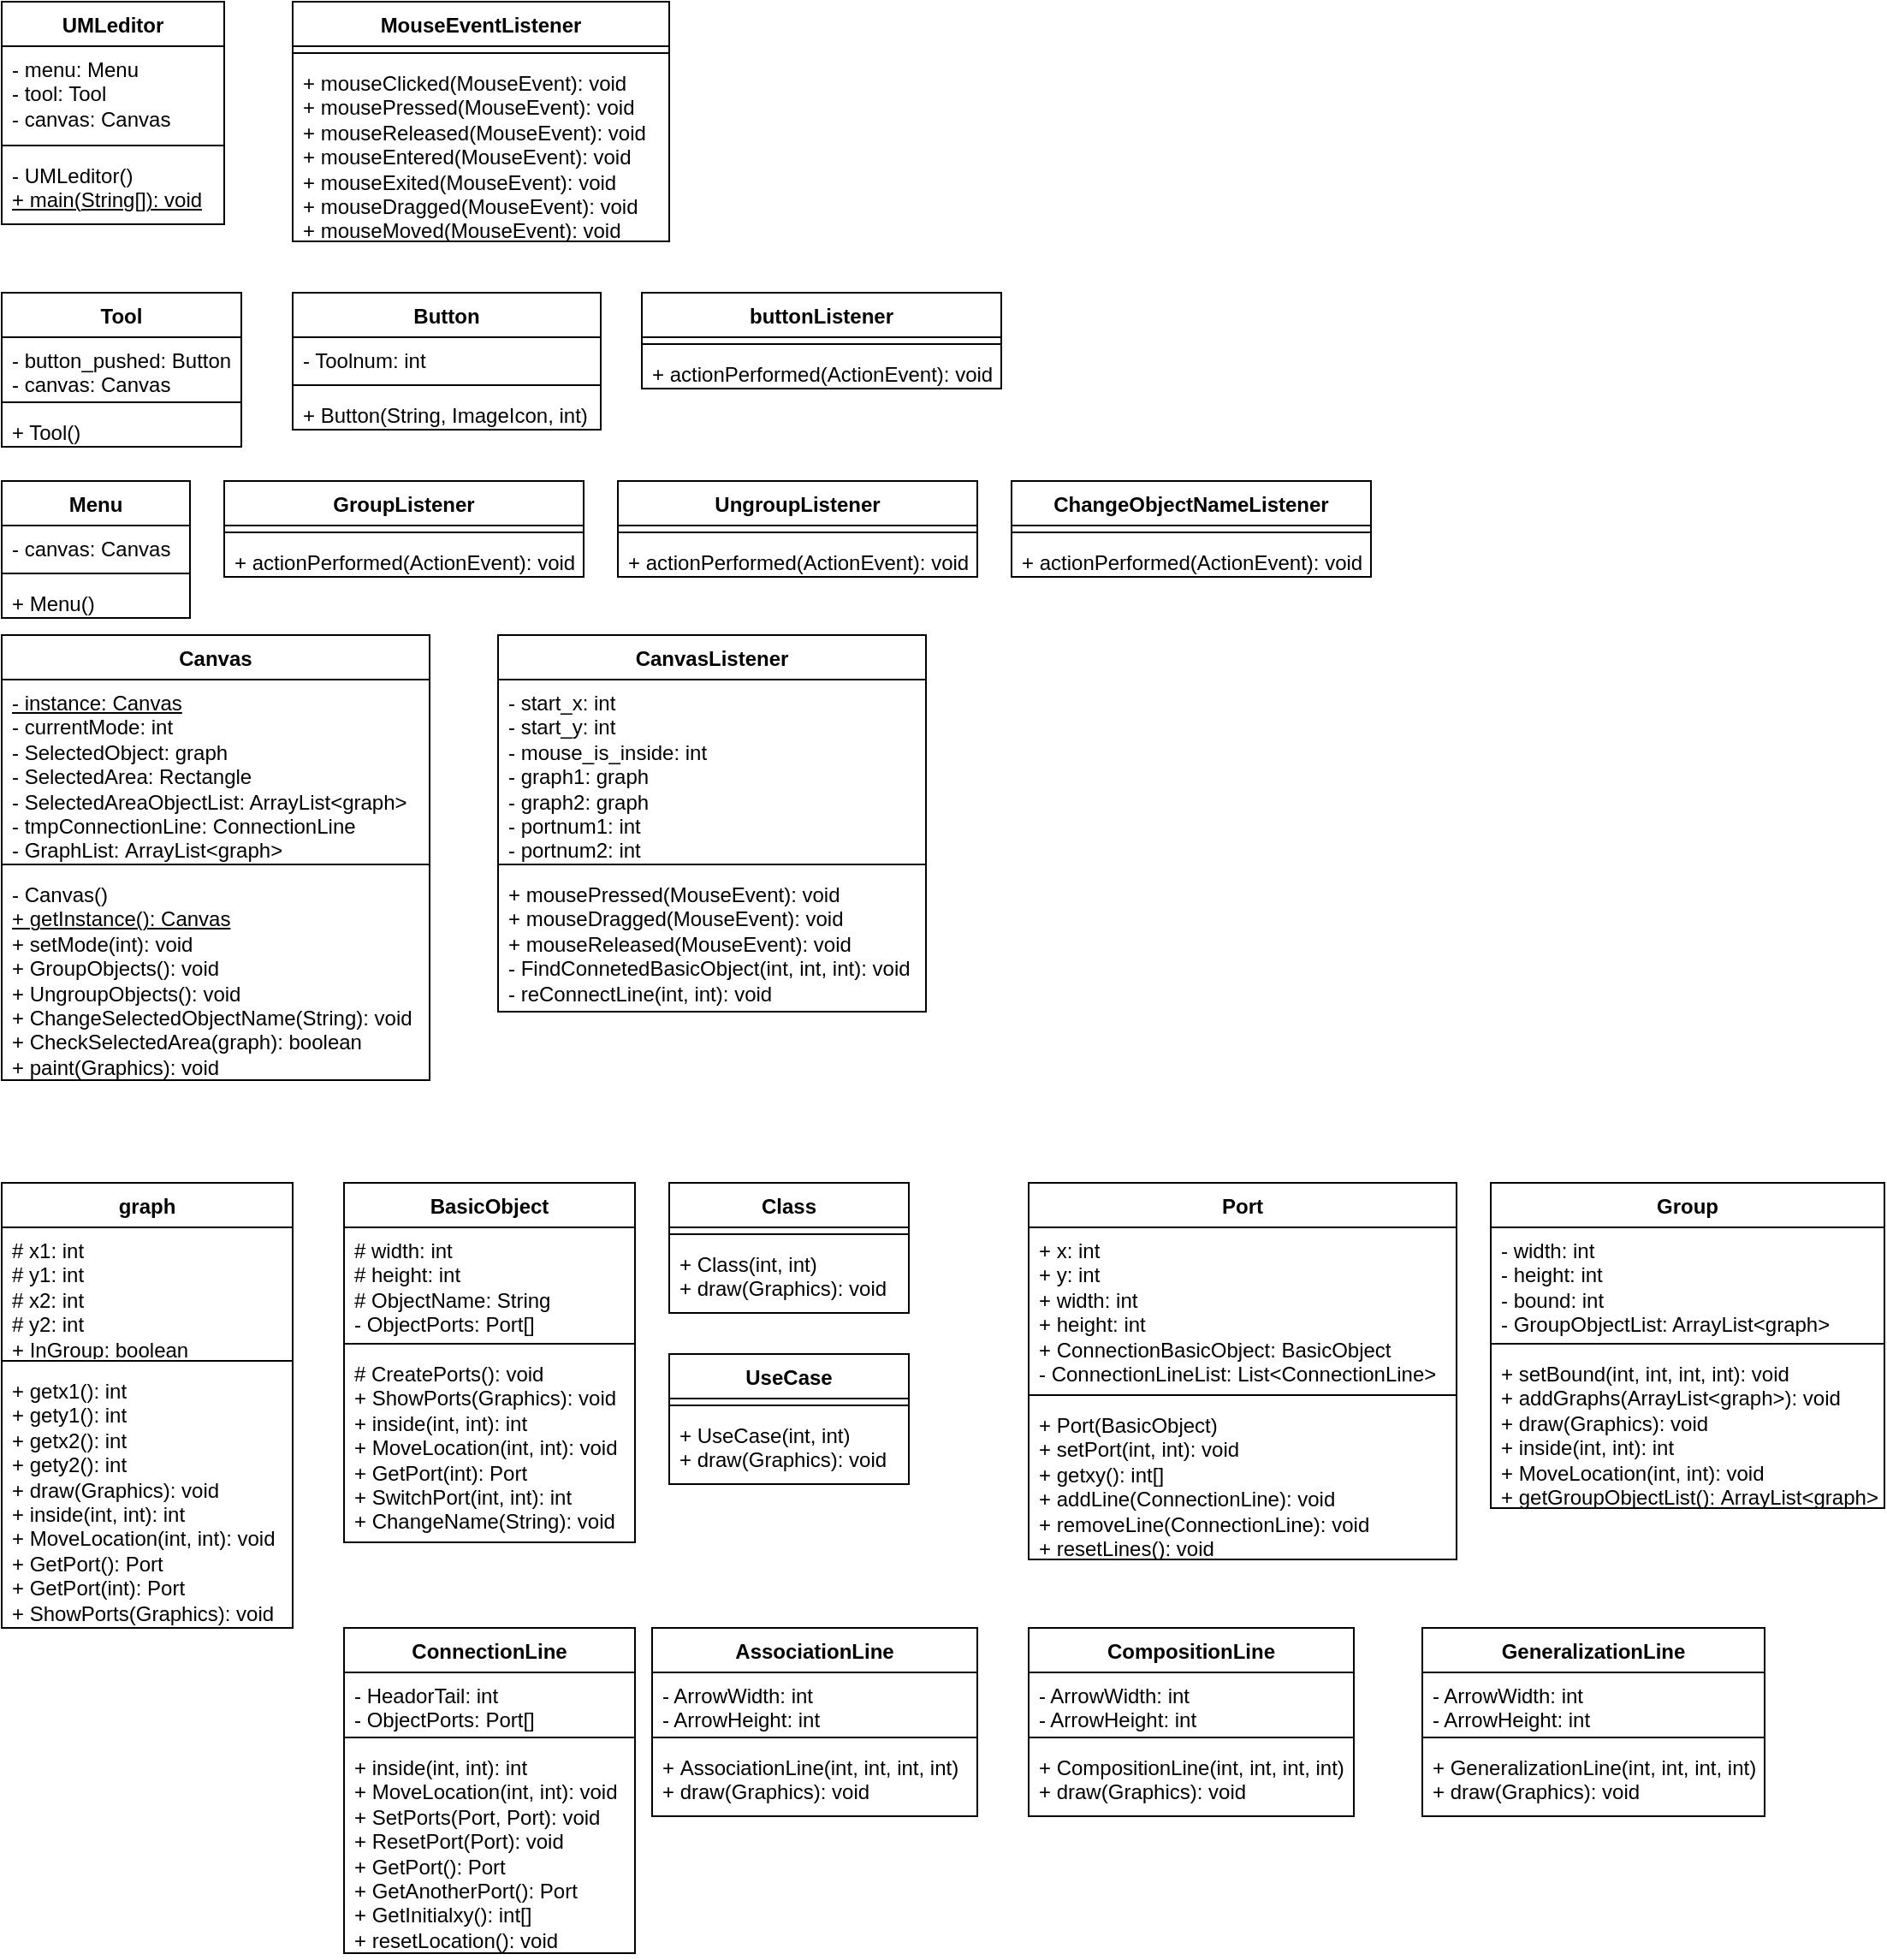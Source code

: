<mxfile version="21.2.9" type="device" pages="2">
  <diagram id="C5RBs43oDa-KdzZeNtuy" name="第1頁">
    <mxGraphModel dx="2068" dy="876" grid="1" gridSize="10" guides="1" tooltips="1" connect="1" arrows="1" fold="1" page="1" pageScale="1" pageWidth="827" pageHeight="1169" math="0" shadow="0">
      <root>
        <mxCell id="WIyWlLk6GJQsqaUBKTNV-0" />
        <mxCell id="WIyWlLk6GJQsqaUBKTNV-1" parent="WIyWlLk6GJQsqaUBKTNV-0" />
        <mxCell id="yvwUkNfyM7RfFsWCVgiy-0" value="ConnectionLine" style="swimlane;fontStyle=1;align=center;verticalAlign=top;childLayout=stackLayout;horizontal=1;startSize=26;horizontalStack=0;resizeParent=1;resizeParentMax=0;resizeLast=0;collapsible=1;marginBottom=0;whiteSpace=wrap;html=1;" vertex="1" parent="WIyWlLk6GJQsqaUBKTNV-1">
          <mxGeometry x="240" y="970" width="170" height="190" as="geometry" />
        </mxCell>
        <mxCell id="yvwUkNfyM7RfFsWCVgiy-1" value="- HeadorTail: int&lt;br&gt;- ObjectPorts:&amp;nbsp;Port[]" style="text;strokeColor=none;fillColor=none;align=left;verticalAlign=top;spacingLeft=4;spacingRight=4;overflow=hidden;rotatable=0;points=[[0,0.5],[1,0.5]];portConstraint=eastwest;whiteSpace=wrap;html=1;" vertex="1" parent="yvwUkNfyM7RfFsWCVgiy-0">
          <mxGeometry y="26" width="170" height="34" as="geometry" />
        </mxCell>
        <mxCell id="yvwUkNfyM7RfFsWCVgiy-2" value="" style="line;strokeWidth=1;fillColor=none;align=left;verticalAlign=middle;spacingTop=-1;spacingLeft=3;spacingRight=3;rotatable=0;labelPosition=right;points=[];portConstraint=eastwest;strokeColor=inherit;" vertex="1" parent="yvwUkNfyM7RfFsWCVgiy-0">
          <mxGeometry y="60" width="170" height="8" as="geometry" />
        </mxCell>
        <mxCell id="yvwUkNfyM7RfFsWCVgiy-3" value="+&amp;nbsp;inside(int,&amp;nbsp;int&lt;span style=&quot;background-color: initial;&quot;&gt;):&amp;nbsp;&lt;/span&gt;int&lt;br&gt;+&amp;nbsp;MoveLocation&lt;span style=&quot;background-color: initial;&quot;&gt;(int,&amp;nbsp;int&lt;/span&gt;&lt;span style=&quot;background-color: initial; border-color: var(--border-color);&quot;&gt;): void&lt;/span&gt;&lt;br&gt;+&amp;nbsp;SetPorts&lt;span style=&quot;background-color: initial;&quot;&gt;(Port, Port): void&lt;/span&gt;&lt;br&gt;+&amp;nbsp;ResetPort&lt;span style=&quot;background-color: initial;&quot;&gt;(Port): void&lt;/span&gt;&lt;br&gt;+&amp;nbsp;GetPort&lt;span style=&quot;background-color: initial;&quot;&gt;(): Port&lt;/span&gt;&lt;br&gt;+&amp;nbsp;GetAnotherPort&lt;span style=&quot;background-color: initial;&quot;&gt;():&amp;nbsp;&lt;/span&gt;Port&lt;br&gt;+&amp;nbsp;GetInitialxy(): int[]&lt;span style=&quot;background-color: initial;&quot;&gt;&lt;/span&gt;&lt;br&gt;+&amp;nbsp;resetLocation&lt;span style=&quot;background-color: initial;&quot;&gt;(): void&lt;/span&gt;" style="text;strokeColor=none;fillColor=none;align=left;verticalAlign=top;spacingLeft=4;spacingRight=4;overflow=hidden;rotatable=0;points=[[0,0.5],[1,0.5]];portConstraint=eastwest;whiteSpace=wrap;html=1;" vertex="1" parent="yvwUkNfyM7RfFsWCVgiy-0">
          <mxGeometry y="68" width="170" height="122" as="geometry" />
        </mxCell>
        <mxCell id="yvwUkNfyM7RfFsWCVgiy-4" value="AssociationLine" style="swimlane;fontStyle=1;align=center;verticalAlign=top;childLayout=stackLayout;horizontal=1;startSize=26;horizontalStack=0;resizeParent=1;resizeParentMax=0;resizeLast=0;collapsible=1;marginBottom=0;whiteSpace=wrap;html=1;" vertex="1" parent="WIyWlLk6GJQsqaUBKTNV-1">
          <mxGeometry x="420" y="970" width="190" height="110" as="geometry" />
        </mxCell>
        <mxCell id="yvwUkNfyM7RfFsWCVgiy-5" value="- ArrowWidth: int&lt;br&gt;- ArrowHeight: int" style="text;strokeColor=none;fillColor=none;align=left;verticalAlign=top;spacingLeft=4;spacingRight=4;overflow=hidden;rotatable=0;points=[[0,0.5],[1,0.5]];portConstraint=eastwest;whiteSpace=wrap;html=1;" vertex="1" parent="yvwUkNfyM7RfFsWCVgiy-4">
          <mxGeometry y="26" width="190" height="34" as="geometry" />
        </mxCell>
        <mxCell id="yvwUkNfyM7RfFsWCVgiy-6" value="" style="line;strokeWidth=1;fillColor=none;align=left;verticalAlign=middle;spacingTop=-1;spacingLeft=3;spacingRight=3;rotatable=0;labelPosition=right;points=[];portConstraint=eastwest;strokeColor=inherit;" vertex="1" parent="yvwUkNfyM7RfFsWCVgiy-4">
          <mxGeometry y="60" width="190" height="8" as="geometry" />
        </mxCell>
        <mxCell id="yvwUkNfyM7RfFsWCVgiy-7" value="+&amp;nbsp;AssociationLine(int,&amp;nbsp;int, int,&amp;nbsp;int&lt;span style=&quot;background-color: initial;&quot;&gt;)&lt;/span&gt;&lt;br&gt;+&amp;nbsp;draw&lt;span style=&quot;background-color: initial;&quot;&gt;(&lt;/span&gt;&lt;span style=&quot;background-color: initial; border-color: var(--border-color);&quot;&gt;Graphics): void&lt;/span&gt;" style="text;strokeColor=none;fillColor=none;align=left;verticalAlign=top;spacingLeft=4;spacingRight=4;overflow=hidden;rotatable=0;points=[[0,0.5],[1,0.5]];portConstraint=eastwest;whiteSpace=wrap;html=1;" vertex="1" parent="yvwUkNfyM7RfFsWCVgiy-4">
          <mxGeometry y="68" width="190" height="42" as="geometry" />
        </mxCell>
        <mxCell id="yvwUkNfyM7RfFsWCVgiy-16" value="CompositionLine" style="swimlane;fontStyle=1;align=center;verticalAlign=top;childLayout=stackLayout;horizontal=1;startSize=26;horizontalStack=0;resizeParent=1;resizeParentMax=0;resizeLast=0;collapsible=1;marginBottom=0;whiteSpace=wrap;html=1;" vertex="1" parent="WIyWlLk6GJQsqaUBKTNV-1">
          <mxGeometry x="640" y="970" width="190" height="110" as="geometry" />
        </mxCell>
        <mxCell id="yvwUkNfyM7RfFsWCVgiy-17" value="- ArrowWidth: int&lt;br&gt;- ArrowHeight: int" style="text;strokeColor=none;fillColor=none;align=left;verticalAlign=top;spacingLeft=4;spacingRight=4;overflow=hidden;rotatable=0;points=[[0,0.5],[1,0.5]];portConstraint=eastwest;whiteSpace=wrap;html=1;" vertex="1" parent="yvwUkNfyM7RfFsWCVgiy-16">
          <mxGeometry y="26" width="190" height="34" as="geometry" />
        </mxCell>
        <mxCell id="yvwUkNfyM7RfFsWCVgiy-18" value="" style="line;strokeWidth=1;fillColor=none;align=left;verticalAlign=middle;spacingTop=-1;spacingLeft=3;spacingRight=3;rotatable=0;labelPosition=right;points=[];portConstraint=eastwest;strokeColor=inherit;" vertex="1" parent="yvwUkNfyM7RfFsWCVgiy-16">
          <mxGeometry y="60" width="190" height="8" as="geometry" />
        </mxCell>
        <mxCell id="yvwUkNfyM7RfFsWCVgiy-19" value="+&amp;nbsp;CompositionLine(int,&amp;nbsp;int, int,&amp;nbsp;int&lt;span style=&quot;background-color: initial;&quot;&gt;)&lt;/span&gt;&lt;br&gt;+&amp;nbsp;draw&lt;span style=&quot;background-color: initial;&quot;&gt;(&lt;/span&gt;&lt;span style=&quot;background-color: initial; border-color: var(--border-color);&quot;&gt;Graphics): void&lt;/span&gt;" style="text;strokeColor=none;fillColor=none;align=left;verticalAlign=top;spacingLeft=4;spacingRight=4;overflow=hidden;rotatable=0;points=[[0,0.5],[1,0.5]];portConstraint=eastwest;whiteSpace=wrap;html=1;" vertex="1" parent="yvwUkNfyM7RfFsWCVgiy-16">
          <mxGeometry y="68" width="190" height="42" as="geometry" />
        </mxCell>
        <mxCell id="yvwUkNfyM7RfFsWCVgiy-20" value="GeneralizationLine" style="swimlane;fontStyle=1;align=center;verticalAlign=top;childLayout=stackLayout;horizontal=1;startSize=26;horizontalStack=0;resizeParent=1;resizeParentMax=0;resizeLast=0;collapsible=1;marginBottom=0;whiteSpace=wrap;html=1;" vertex="1" parent="WIyWlLk6GJQsqaUBKTNV-1">
          <mxGeometry x="870" y="970" width="200" height="110" as="geometry" />
        </mxCell>
        <mxCell id="yvwUkNfyM7RfFsWCVgiy-21" value="- ArrowWidth: int&lt;br&gt;- ArrowHeight: int" style="text;strokeColor=none;fillColor=none;align=left;verticalAlign=top;spacingLeft=4;spacingRight=4;overflow=hidden;rotatable=0;points=[[0,0.5],[1,0.5]];portConstraint=eastwest;whiteSpace=wrap;html=1;" vertex="1" parent="yvwUkNfyM7RfFsWCVgiy-20">
          <mxGeometry y="26" width="200" height="34" as="geometry" />
        </mxCell>
        <mxCell id="yvwUkNfyM7RfFsWCVgiy-22" value="" style="line;strokeWidth=1;fillColor=none;align=left;verticalAlign=middle;spacingTop=-1;spacingLeft=3;spacingRight=3;rotatable=0;labelPosition=right;points=[];portConstraint=eastwest;strokeColor=inherit;" vertex="1" parent="yvwUkNfyM7RfFsWCVgiy-20">
          <mxGeometry y="60" width="200" height="8" as="geometry" />
        </mxCell>
        <mxCell id="yvwUkNfyM7RfFsWCVgiy-23" value="+&amp;nbsp;GeneralizationLine(int,&amp;nbsp;int, int,&amp;nbsp;int&lt;span style=&quot;background-color: initial;&quot;&gt;)&lt;/span&gt;&lt;br&gt;+&amp;nbsp;draw&lt;span style=&quot;background-color: initial;&quot;&gt;(&lt;/span&gt;&lt;span style=&quot;background-color: initial; border-color: var(--border-color);&quot;&gt;Graphics): void&lt;/span&gt;" style="text;strokeColor=none;fillColor=none;align=left;verticalAlign=top;spacingLeft=4;spacingRight=4;overflow=hidden;rotatable=0;points=[[0,0.5],[1,0.5]];portConstraint=eastwest;whiteSpace=wrap;html=1;" vertex="1" parent="yvwUkNfyM7RfFsWCVgiy-20">
          <mxGeometry y="68" width="200" height="42" as="geometry" />
        </mxCell>
        <mxCell id="yvwUkNfyM7RfFsWCVgiy-28" value="BasicObject" style="swimlane;fontStyle=1;align=center;verticalAlign=top;childLayout=stackLayout;horizontal=1;startSize=26;horizontalStack=0;resizeParent=1;resizeParentMax=0;resizeLast=0;collapsible=1;marginBottom=0;whiteSpace=wrap;html=1;" vertex="1" parent="WIyWlLk6GJQsqaUBKTNV-1">
          <mxGeometry x="240" y="710" width="170" height="210" as="geometry" />
        </mxCell>
        <mxCell id="yvwUkNfyM7RfFsWCVgiy-29" value="# width: int&lt;br&gt;#&amp;nbsp;height&lt;span style=&quot;background-color: initial;&quot;&gt;: int&lt;br&gt;&lt;/span&gt;#&amp;nbsp;ObjectName: String&lt;br&gt;- ObjectPorts:&amp;nbsp;Port[]" style="text;strokeColor=none;fillColor=none;align=left;verticalAlign=top;spacingLeft=4;spacingRight=4;overflow=hidden;rotatable=0;points=[[0,0.5],[1,0.5]];portConstraint=eastwest;whiteSpace=wrap;html=1;" vertex="1" parent="yvwUkNfyM7RfFsWCVgiy-28">
          <mxGeometry y="26" width="170" height="64" as="geometry" />
        </mxCell>
        <mxCell id="yvwUkNfyM7RfFsWCVgiy-30" value="" style="line;strokeWidth=1;fillColor=none;align=left;verticalAlign=middle;spacingTop=-1;spacingLeft=3;spacingRight=3;rotatable=0;labelPosition=right;points=[];portConstraint=eastwest;strokeColor=inherit;" vertex="1" parent="yvwUkNfyM7RfFsWCVgiy-28">
          <mxGeometry y="90" width="170" height="8" as="geometry" />
        </mxCell>
        <mxCell id="yvwUkNfyM7RfFsWCVgiy-31" value="# CreatePorts(&lt;span style=&quot;background-color: initial;&quot;&gt;):&amp;nbsp;&lt;/span&gt;void&lt;br&gt;+&amp;nbsp;ShowPorts&lt;span style=&quot;background-color: initial;&quot;&gt;(&lt;/span&gt;&lt;span style=&quot;background-color: initial; border-color: var(--border-color);&quot;&gt;Graphics): void&lt;/span&gt;&lt;br&gt;+&amp;nbsp;inside(int, int): int&lt;span style=&quot;background-color: initial;&quot;&gt;&lt;/span&gt;&lt;br&gt;+&amp;nbsp;MoveLocation&lt;span style=&quot;background-color: initial;&quot;&gt;(int, int): void&lt;/span&gt;&lt;br&gt;+&amp;nbsp;GetPort&lt;span style=&quot;background-color: initial;&quot;&gt;(int): Port&lt;/span&gt;&lt;br&gt;+&amp;nbsp;SwitchPort(int, int&lt;span style=&quot;background-color: initial;&quot;&gt;):&amp;nbsp;&lt;/span&gt;int&lt;br&gt;+&amp;nbsp;ChangeName(String): void" style="text;strokeColor=none;fillColor=none;align=left;verticalAlign=top;spacingLeft=4;spacingRight=4;overflow=hidden;rotatable=0;points=[[0,0.5],[1,0.5]];portConstraint=eastwest;whiteSpace=wrap;html=1;" vertex="1" parent="yvwUkNfyM7RfFsWCVgiy-28">
          <mxGeometry y="98" width="170" height="112" as="geometry" />
        </mxCell>
        <mxCell id="yvwUkNfyM7RfFsWCVgiy-37" value="Class" style="swimlane;fontStyle=1;align=center;verticalAlign=top;childLayout=stackLayout;horizontal=1;startSize=26;horizontalStack=0;resizeParent=1;resizeParentMax=0;resizeLast=0;collapsible=1;marginBottom=0;whiteSpace=wrap;html=1;" vertex="1" parent="WIyWlLk6GJQsqaUBKTNV-1">
          <mxGeometry x="430" y="710" width="140" height="76" as="geometry" />
        </mxCell>
        <mxCell id="yvwUkNfyM7RfFsWCVgiy-39" value="" style="line;strokeWidth=1;fillColor=none;align=left;verticalAlign=middle;spacingTop=-1;spacingLeft=3;spacingRight=3;rotatable=0;labelPosition=right;points=[];portConstraint=eastwest;strokeColor=inherit;" vertex="1" parent="yvwUkNfyM7RfFsWCVgiy-37">
          <mxGeometry y="26" width="140" height="8" as="geometry" />
        </mxCell>
        <mxCell id="yvwUkNfyM7RfFsWCVgiy-40" value="+&amp;nbsp;Class(int,&amp;nbsp;int&lt;span style=&quot;background-color: initial;&quot;&gt;)&lt;/span&gt;&lt;br&gt;+&amp;nbsp;draw&lt;span style=&quot;background-color: initial;&quot;&gt;(&lt;/span&gt;&lt;span style=&quot;background-color: initial; border-color: var(--border-color);&quot;&gt;Graphics): void&lt;/span&gt;" style="text;strokeColor=none;fillColor=none;align=left;verticalAlign=top;spacingLeft=4;spacingRight=4;overflow=hidden;rotatable=0;points=[[0,0.5],[1,0.5]];portConstraint=eastwest;whiteSpace=wrap;html=1;" vertex="1" parent="yvwUkNfyM7RfFsWCVgiy-37">
          <mxGeometry y="34" width="140" height="42" as="geometry" />
        </mxCell>
        <mxCell id="yvwUkNfyM7RfFsWCVgiy-41" value="UseCase" style="swimlane;fontStyle=1;align=center;verticalAlign=top;childLayout=stackLayout;horizontal=1;startSize=26;horizontalStack=0;resizeParent=1;resizeParentMax=0;resizeLast=0;collapsible=1;marginBottom=0;whiteSpace=wrap;html=1;" vertex="1" parent="WIyWlLk6GJQsqaUBKTNV-1">
          <mxGeometry x="430" y="810" width="140" height="76" as="geometry" />
        </mxCell>
        <mxCell id="yvwUkNfyM7RfFsWCVgiy-42" value="" style="line;strokeWidth=1;fillColor=none;align=left;verticalAlign=middle;spacingTop=-1;spacingLeft=3;spacingRight=3;rotatable=0;labelPosition=right;points=[];portConstraint=eastwest;strokeColor=inherit;" vertex="1" parent="yvwUkNfyM7RfFsWCVgiy-41">
          <mxGeometry y="26" width="140" height="8" as="geometry" />
        </mxCell>
        <mxCell id="yvwUkNfyM7RfFsWCVgiy-43" value="+&amp;nbsp;UseCase(int,&amp;nbsp;int&lt;span style=&quot;background-color: initial;&quot;&gt;)&lt;/span&gt;&lt;br&gt;+&amp;nbsp;draw&lt;span style=&quot;background-color: initial;&quot;&gt;(&lt;/span&gt;&lt;span style=&quot;background-color: initial; border-color: var(--border-color);&quot;&gt;Graphics): void&lt;/span&gt;" style="text;strokeColor=none;fillColor=none;align=left;verticalAlign=top;spacingLeft=4;spacingRight=4;overflow=hidden;rotatable=0;points=[[0,0.5],[1,0.5]];portConstraint=eastwest;whiteSpace=wrap;html=1;" vertex="1" parent="yvwUkNfyM7RfFsWCVgiy-41">
          <mxGeometry y="34" width="140" height="42" as="geometry" />
        </mxCell>
        <mxCell id="yvwUkNfyM7RfFsWCVgiy-44" value="Port" style="swimlane;fontStyle=1;align=center;verticalAlign=top;childLayout=stackLayout;horizontal=1;startSize=26;horizontalStack=0;resizeParent=1;resizeParentMax=0;resizeLast=0;collapsible=1;marginBottom=0;whiteSpace=wrap;html=1;" vertex="1" parent="WIyWlLk6GJQsqaUBKTNV-1">
          <mxGeometry x="640" y="710" width="250" height="220" as="geometry" />
        </mxCell>
        <mxCell id="yvwUkNfyM7RfFsWCVgiy-45" value="+ x: int&lt;br style=&quot;border-color: var(--border-color);&quot;&gt;+ y: int&lt;br&gt;+ width: int&lt;br style=&quot;border-color: var(--border-color);&quot;&gt;+ height: int&lt;br&gt;+ ConnectionBasicObject: BasicObject&lt;br&gt;- ConnectionLineList: List&amp;lt;ConnectionLine&amp;gt;" style="text;strokeColor=none;fillColor=none;align=left;verticalAlign=top;spacingLeft=4;spacingRight=4;overflow=hidden;rotatable=0;points=[[0,0.5],[1,0.5]];portConstraint=eastwest;whiteSpace=wrap;html=1;" vertex="1" parent="yvwUkNfyM7RfFsWCVgiy-44">
          <mxGeometry y="26" width="250" height="94" as="geometry" />
        </mxCell>
        <mxCell id="yvwUkNfyM7RfFsWCVgiy-46" value="" style="line;strokeWidth=1;fillColor=none;align=left;verticalAlign=middle;spacingTop=-1;spacingLeft=3;spacingRight=3;rotatable=0;labelPosition=right;points=[];portConstraint=eastwest;strokeColor=inherit;" vertex="1" parent="yvwUkNfyM7RfFsWCVgiy-44">
          <mxGeometry y="120" width="250" height="8" as="geometry" />
        </mxCell>
        <mxCell id="yvwUkNfyM7RfFsWCVgiy-47" value="+&amp;nbsp;Port(BasicObject)&lt;br&gt;+&amp;nbsp;setPort(int,&amp;nbsp;int):&amp;nbsp;void&lt;br&gt;+&amp;nbsp;getxy():&amp;nbsp;int[]&lt;br&gt;+&amp;nbsp;addLine(ConnectionLine):&amp;nbsp;void&lt;br&gt;+&amp;nbsp;removeLine(ConnectionLine):&amp;nbsp;void&lt;br&gt;+&amp;nbsp;resetLines&lt;span style=&quot;background-color: initial;&quot;&gt;():&amp;nbsp;&lt;/span&gt;void" style="text;strokeColor=none;fillColor=none;align=left;verticalAlign=top;spacingLeft=4;spacingRight=4;overflow=hidden;rotatable=0;points=[[0,0.5],[1,0.5]];portConstraint=eastwest;whiteSpace=wrap;html=1;" vertex="1" parent="yvwUkNfyM7RfFsWCVgiy-44">
          <mxGeometry y="128" width="250" height="92" as="geometry" />
        </mxCell>
        <mxCell id="yvwUkNfyM7RfFsWCVgiy-48" value="Group" style="swimlane;fontStyle=1;align=center;verticalAlign=top;childLayout=stackLayout;horizontal=1;startSize=26;horizontalStack=0;resizeParent=1;resizeParentMax=0;resizeLast=0;collapsible=1;marginBottom=0;whiteSpace=wrap;html=1;" vertex="1" parent="WIyWlLk6GJQsqaUBKTNV-1">
          <mxGeometry x="910" y="710" width="230" height="190" as="geometry" />
        </mxCell>
        <mxCell id="yvwUkNfyM7RfFsWCVgiy-49" value="- width: int&lt;br style=&quot;border-color: var(--border-color);&quot;&gt;- height: int&lt;br&gt;- bound: int&lt;br&gt;- GroupObjectList: ArrayList&amp;lt;graph&amp;gt;" style="text;strokeColor=none;fillColor=none;align=left;verticalAlign=top;spacingLeft=4;spacingRight=4;overflow=hidden;rotatable=0;points=[[0,0.5],[1,0.5]];portConstraint=eastwest;whiteSpace=wrap;html=1;" vertex="1" parent="yvwUkNfyM7RfFsWCVgiy-48">
          <mxGeometry y="26" width="230" height="64" as="geometry" />
        </mxCell>
        <mxCell id="yvwUkNfyM7RfFsWCVgiy-50" value="" style="line;strokeWidth=1;fillColor=none;align=left;verticalAlign=middle;spacingTop=-1;spacingLeft=3;spacingRight=3;rotatable=0;labelPosition=right;points=[];portConstraint=eastwest;strokeColor=inherit;" vertex="1" parent="yvwUkNfyM7RfFsWCVgiy-48">
          <mxGeometry y="90" width="230" height="8" as="geometry" />
        </mxCell>
        <mxCell id="yvwUkNfyM7RfFsWCVgiy-51" value="+&amp;nbsp;setBound(int,&amp;nbsp;int, int,&amp;nbsp;int): void&lt;br&gt;+&amp;nbsp;addGraphs&lt;span style=&quot;background-color: initial;&quot;&gt;(ArrayList&amp;lt;graph&amp;gt;):&amp;nbsp;void&lt;/span&gt;&lt;br&gt;+&amp;nbsp;draw(Graphics&lt;span style=&quot;background-color: initial;&quot;&gt;):&amp;nbsp;void&lt;/span&gt;&lt;br&gt;+&amp;nbsp;inside(int,&amp;nbsp;int):&amp;nbsp;int&lt;span style=&quot;background-color: initial;&quot;&gt;&lt;/span&gt;&lt;br&gt;+&amp;nbsp;MoveLocation(int,&amp;nbsp;int&lt;span style=&quot;background-color: initial;&quot;&gt;):&amp;nbsp;void&lt;/span&gt;&lt;br&gt;+&amp;nbsp;getGroupObjectList&lt;span style=&quot;background-color: initial;&quot;&gt;():&amp;nbsp;&lt;/span&gt;ArrayList&amp;lt;graph&amp;gt;" style="text;strokeColor=none;fillColor=none;align=left;verticalAlign=top;spacingLeft=4;spacingRight=4;overflow=hidden;rotatable=0;points=[[0,0.5],[1,0.5]];portConstraint=eastwest;whiteSpace=wrap;html=1;" vertex="1" parent="yvwUkNfyM7RfFsWCVgiy-48">
          <mxGeometry y="98" width="230" height="92" as="geometry" />
        </mxCell>
        <mxCell id="yvwUkNfyM7RfFsWCVgiy-52" value="graph" style="swimlane;fontStyle=1;align=center;verticalAlign=top;childLayout=stackLayout;horizontal=1;startSize=26;horizontalStack=0;resizeParent=1;resizeParentMax=0;resizeLast=0;collapsible=1;marginBottom=0;whiteSpace=wrap;html=1;" vertex="1" parent="WIyWlLk6GJQsqaUBKTNV-1">
          <mxGeometry x="40" y="710" width="170" height="260" as="geometry" />
        </mxCell>
        <mxCell id="yvwUkNfyM7RfFsWCVgiy-53" value="#&amp;nbsp;x1&lt;span style=&quot;background-color: initial;&quot;&gt;: int&lt;/span&gt;&lt;br&gt;#&amp;nbsp;y1&lt;span style=&quot;background-color: initial;&quot;&gt;: int&lt;br&gt;&lt;/span&gt;#&amp;nbsp;x2: int&lt;br style=&quot;border-color: var(--border-color);&quot;&gt;#&amp;nbsp;y2&lt;span style=&quot;border-color: var(--border-color); background-color: initial;&quot;&gt;: int&lt;/span&gt;&lt;br&gt;+ InGroup&lt;span style=&quot;background-color: initial;&quot;&gt;:&amp;nbsp;&lt;/span&gt;boolean" style="text;strokeColor=none;fillColor=none;align=left;verticalAlign=top;spacingLeft=4;spacingRight=4;overflow=hidden;rotatable=0;points=[[0,0.5],[1,0.5]];portConstraint=eastwest;whiteSpace=wrap;html=1;" vertex="1" parent="yvwUkNfyM7RfFsWCVgiy-52">
          <mxGeometry y="26" width="170" height="74" as="geometry" />
        </mxCell>
        <mxCell id="yvwUkNfyM7RfFsWCVgiy-54" value="" style="line;strokeWidth=1;fillColor=none;align=left;verticalAlign=middle;spacingTop=-1;spacingLeft=3;spacingRight=3;rotatable=0;labelPosition=right;points=[];portConstraint=eastwest;strokeColor=inherit;" vertex="1" parent="yvwUkNfyM7RfFsWCVgiy-52">
          <mxGeometry y="100" width="170" height="8" as="geometry" />
        </mxCell>
        <mxCell id="yvwUkNfyM7RfFsWCVgiy-55" value="+&amp;nbsp;getx1&lt;span style=&quot;background-color: initial;&quot;&gt;(&lt;/span&gt;&lt;span style=&quot;background-color: initial; border-color: var(--border-color);&quot;&gt;):&amp;nbsp;int&lt;br&gt;+&amp;nbsp;gety1(&lt;span style=&quot;border-color: var(--border-color); background-color: initial;&quot;&gt;):&amp;nbsp;int&lt;br&gt;&lt;/span&gt;+&amp;nbsp;getx2(&lt;span style=&quot;border-color: var(--border-color); background-color: initial;&quot;&gt;):&amp;nbsp;int&lt;br&gt;&lt;/span&gt;+&amp;nbsp;gety2(&lt;span style=&quot;border-color: var(--border-color); background-color: initial;&quot;&gt;):&amp;nbsp;int&lt;/span&gt;&lt;br&gt;&lt;/span&gt;+&amp;nbsp;draw&lt;span style=&quot;background-color: initial;&quot;&gt;(Graphics):&amp;nbsp;&lt;/span&gt;void&lt;br&gt;+&amp;nbsp;inside(int, int): int&lt;span style=&quot;background-color: initial;&quot;&gt;&lt;/span&gt;&lt;br&gt;+&amp;nbsp;MoveLocation(int, int&lt;span style=&quot;background-color: initial;&quot;&gt;):&amp;nbsp;&lt;/span&gt;void&lt;br&gt;+&amp;nbsp;GetPort(): Port&lt;br&gt;+&amp;nbsp;GetPort&lt;span style=&quot;background-color: initial;&quot;&gt;(int&lt;/span&gt;): Port&lt;br&gt;+&amp;nbsp;ShowPorts(Graphics): void" style="text;strokeColor=none;fillColor=none;align=left;verticalAlign=top;spacingLeft=4;spacingRight=4;overflow=hidden;rotatable=0;points=[[0,0.5],[1,0.5]];portConstraint=eastwest;whiteSpace=wrap;html=1;" vertex="1" parent="yvwUkNfyM7RfFsWCVgiy-52">
          <mxGeometry y="108" width="170" height="152" as="geometry" />
        </mxCell>
        <mxCell id="yvwUkNfyM7RfFsWCVgiy-56" value="MouseEventListener" style="swimlane;fontStyle=1;align=center;verticalAlign=top;childLayout=stackLayout;horizontal=1;startSize=26;horizontalStack=0;resizeParent=1;resizeParentMax=0;resizeLast=0;collapsible=1;marginBottom=0;whiteSpace=wrap;html=1;" vertex="1" parent="WIyWlLk6GJQsqaUBKTNV-1">
          <mxGeometry x="210" y="20" width="220" height="140" as="geometry" />
        </mxCell>
        <mxCell id="yvwUkNfyM7RfFsWCVgiy-57" value="" style="line;strokeWidth=1;fillColor=none;align=left;verticalAlign=middle;spacingTop=-1;spacingLeft=3;spacingRight=3;rotatable=0;labelPosition=right;points=[];portConstraint=eastwest;strokeColor=inherit;" vertex="1" parent="yvwUkNfyM7RfFsWCVgiy-56">
          <mxGeometry y="26" width="220" height="8" as="geometry" />
        </mxCell>
        <mxCell id="yvwUkNfyM7RfFsWCVgiy-58" value="+&amp;nbsp;mouseClicked&lt;span style=&quot;background-color: initial;&quot;&gt;(&lt;/span&gt;&lt;span style=&quot;background-color: initial; border-color: var(--border-color);&quot;&gt;MouseEvent): void&lt;br&gt;+&amp;nbsp;mousePressed&lt;span style=&quot;background-color: initial;&quot;&gt;(&lt;/span&gt;&lt;span style=&quot;background-color: initial; border-color: var(--border-color);&quot;&gt;MouseEvent): void&lt;/span&gt;&lt;br&gt;+&amp;nbsp;mouseReleased&lt;span style=&quot;background-color: initial;&quot;&gt;(&lt;/span&gt;&lt;span style=&quot;background-color: initial; border-color: var(--border-color);&quot;&gt;MouseEvent): void&lt;/span&gt;&lt;br&gt;+&amp;nbsp;mouseEntered&lt;span style=&quot;background-color: initial;&quot;&gt;(&lt;/span&gt;&lt;span style=&quot;background-color: initial; border-color: var(--border-color);&quot;&gt;MouseEvent): void&lt;/span&gt;&lt;br&gt;+&amp;nbsp;mouseExited&lt;span style=&quot;background-color: initial;&quot;&gt;(&lt;/span&gt;&lt;span style=&quot;background-color: initial; border-color: var(--border-color);&quot;&gt;MouseEvent): void&lt;/span&gt;&lt;br&gt;+&amp;nbsp;mouseDragged&lt;span style=&quot;background-color: initial;&quot;&gt;(&lt;/span&gt;&lt;span style=&quot;background-color: initial; border-color: var(--border-color);&quot;&gt;MouseEvent): void&lt;/span&gt;&lt;br&gt;+&amp;nbsp;mouseMoved&lt;/span&gt;&lt;span style=&quot;background-color: initial;&quot;&gt;(&lt;/span&gt;&lt;span style=&quot;background-color: initial; border-color: var(--border-color);&quot;&gt;MouseEvent): void&lt;/span&gt;" style="text;strokeColor=none;fillColor=none;align=left;verticalAlign=top;spacingLeft=4;spacingRight=4;overflow=hidden;rotatable=0;points=[[0,0.5],[1,0.5]];portConstraint=eastwest;whiteSpace=wrap;html=1;" vertex="1" parent="yvwUkNfyM7RfFsWCVgiy-56">
          <mxGeometry y="34" width="220" height="106" as="geometry" />
        </mxCell>
        <mxCell id="yvwUkNfyM7RfFsWCVgiy-59" value="UMLeditor" style="swimlane;fontStyle=1;align=center;verticalAlign=top;childLayout=stackLayout;horizontal=1;startSize=26;horizontalStack=0;resizeParent=1;resizeParentMax=0;resizeLast=0;collapsible=1;marginBottom=0;whiteSpace=wrap;html=1;" vertex="1" parent="WIyWlLk6GJQsqaUBKTNV-1">
          <mxGeometry x="40" y="20" width="130" height="130" as="geometry" />
        </mxCell>
        <mxCell id="yvwUkNfyM7RfFsWCVgiy-60" value="- menu:&amp;nbsp;Menu&lt;br&gt;- tool: Tool&lt;br&gt;- canvas: Canvas" style="text;strokeColor=none;fillColor=none;align=left;verticalAlign=top;spacingLeft=4;spacingRight=4;overflow=hidden;rotatable=0;points=[[0,0.5],[1,0.5]];portConstraint=eastwest;whiteSpace=wrap;html=1;" vertex="1" parent="yvwUkNfyM7RfFsWCVgiy-59">
          <mxGeometry y="26" width="130" height="54" as="geometry" />
        </mxCell>
        <mxCell id="yvwUkNfyM7RfFsWCVgiy-61" value="" style="line;strokeWidth=1;fillColor=none;align=left;verticalAlign=middle;spacingTop=-1;spacingLeft=3;spacingRight=3;rotatable=0;labelPosition=right;points=[];portConstraint=eastwest;strokeColor=inherit;" vertex="1" parent="yvwUkNfyM7RfFsWCVgiy-59">
          <mxGeometry y="80" width="130" height="8" as="geometry" />
        </mxCell>
        <mxCell id="yvwUkNfyM7RfFsWCVgiy-62" value="- UMLeditor&lt;span style=&quot;background-color: initial;&quot;&gt;(&lt;/span&gt;&lt;span style=&quot;background-color: initial;&quot;&gt;)&lt;/span&gt;&lt;br&gt;&lt;u&gt;+&amp;nbsp;main&lt;span style=&quot;background-color: initial;&quot;&gt;(&lt;/span&gt;&lt;span style=&quot;background-color: initial; border-color: var(--border-color);&quot;&gt;String[]): void&lt;/span&gt;&lt;/u&gt;" style="text;strokeColor=none;fillColor=none;align=left;verticalAlign=top;spacingLeft=4;spacingRight=4;overflow=hidden;rotatable=0;points=[[0,0.5],[1,0.5]];portConstraint=eastwest;whiteSpace=wrap;html=1;" vertex="1" parent="yvwUkNfyM7RfFsWCVgiy-59">
          <mxGeometry y="88" width="130" height="42" as="geometry" />
        </mxCell>
        <mxCell id="yvwUkNfyM7RfFsWCVgiy-63" value="Tool" style="swimlane;fontStyle=1;align=center;verticalAlign=top;childLayout=stackLayout;horizontal=1;startSize=26;horizontalStack=0;resizeParent=1;resizeParentMax=0;resizeLast=0;collapsible=1;marginBottom=0;whiteSpace=wrap;html=1;" vertex="1" parent="WIyWlLk6GJQsqaUBKTNV-1">
          <mxGeometry x="40" y="190" width="140" height="90" as="geometry" />
        </mxCell>
        <mxCell id="yvwUkNfyM7RfFsWCVgiy-64" value="- button_pushed:&amp;nbsp;Button&lt;br&gt;- canvas: Canvas" style="text;strokeColor=none;fillColor=none;align=left;verticalAlign=top;spacingLeft=4;spacingRight=4;overflow=hidden;rotatable=0;points=[[0,0.5],[1,0.5]];portConstraint=eastwest;whiteSpace=wrap;html=1;" vertex="1" parent="yvwUkNfyM7RfFsWCVgiy-63">
          <mxGeometry y="26" width="140" height="34" as="geometry" />
        </mxCell>
        <mxCell id="yvwUkNfyM7RfFsWCVgiy-65" value="" style="line;strokeWidth=1;fillColor=none;align=left;verticalAlign=middle;spacingTop=-1;spacingLeft=3;spacingRight=3;rotatable=0;labelPosition=right;points=[];portConstraint=eastwest;strokeColor=inherit;" vertex="1" parent="yvwUkNfyM7RfFsWCVgiy-63">
          <mxGeometry y="60" width="140" height="8" as="geometry" />
        </mxCell>
        <mxCell id="yvwUkNfyM7RfFsWCVgiy-66" value="+ Tool&lt;span style=&quot;background-color: initial;&quot;&gt;(&lt;/span&gt;&lt;span style=&quot;background-color: initial;&quot;&gt;)&lt;/span&gt;" style="text;strokeColor=none;fillColor=none;align=left;verticalAlign=top;spacingLeft=4;spacingRight=4;overflow=hidden;rotatable=0;points=[[0,0.5],[1,0.5]];portConstraint=eastwest;whiteSpace=wrap;html=1;" vertex="1" parent="yvwUkNfyM7RfFsWCVgiy-63">
          <mxGeometry y="68" width="140" height="22" as="geometry" />
        </mxCell>
        <mxCell id="yvwUkNfyM7RfFsWCVgiy-67" value="Button" style="swimlane;fontStyle=1;align=center;verticalAlign=top;childLayout=stackLayout;horizontal=1;startSize=26;horizontalStack=0;resizeParent=1;resizeParentMax=0;resizeLast=0;collapsible=1;marginBottom=0;whiteSpace=wrap;html=1;" vertex="1" parent="WIyWlLk6GJQsqaUBKTNV-1">
          <mxGeometry x="210" y="190" width="180" height="80" as="geometry" />
        </mxCell>
        <mxCell id="yvwUkNfyM7RfFsWCVgiy-68" value="- Toolnum:&amp;nbsp;int" style="text;strokeColor=none;fillColor=none;align=left;verticalAlign=top;spacingLeft=4;spacingRight=4;overflow=hidden;rotatable=0;points=[[0,0.5],[1,0.5]];portConstraint=eastwest;whiteSpace=wrap;html=1;" vertex="1" parent="yvwUkNfyM7RfFsWCVgiy-67">
          <mxGeometry y="26" width="180" height="24" as="geometry" />
        </mxCell>
        <mxCell id="yvwUkNfyM7RfFsWCVgiy-69" value="" style="line;strokeWidth=1;fillColor=none;align=left;verticalAlign=middle;spacingTop=-1;spacingLeft=3;spacingRight=3;rotatable=0;labelPosition=right;points=[];portConstraint=eastwest;strokeColor=inherit;" vertex="1" parent="yvwUkNfyM7RfFsWCVgiy-67">
          <mxGeometry y="50" width="180" height="8" as="geometry" />
        </mxCell>
        <mxCell id="yvwUkNfyM7RfFsWCVgiy-70" value="+ Button(String,&amp;nbsp;ImageIcon,&amp;nbsp;int&lt;span style=&quot;background-color: initial;&quot;&gt;)&lt;/span&gt;" style="text;strokeColor=none;fillColor=none;align=left;verticalAlign=top;spacingLeft=4;spacingRight=4;overflow=hidden;rotatable=0;points=[[0,0.5],[1,0.5]];portConstraint=eastwest;whiteSpace=wrap;html=1;" vertex="1" parent="yvwUkNfyM7RfFsWCVgiy-67">
          <mxGeometry y="58" width="180" height="22" as="geometry" />
        </mxCell>
        <mxCell id="yvwUkNfyM7RfFsWCVgiy-71" value="buttonListener" style="swimlane;fontStyle=1;align=center;verticalAlign=top;childLayout=stackLayout;horizontal=1;startSize=26;horizontalStack=0;resizeParent=1;resizeParentMax=0;resizeLast=0;collapsible=1;marginBottom=0;whiteSpace=wrap;html=1;" vertex="1" parent="WIyWlLk6GJQsqaUBKTNV-1">
          <mxGeometry x="414" y="190" width="210" height="56" as="geometry" />
        </mxCell>
        <mxCell id="yvwUkNfyM7RfFsWCVgiy-73" value="" style="line;strokeWidth=1;fillColor=none;align=left;verticalAlign=middle;spacingTop=-1;spacingLeft=3;spacingRight=3;rotatable=0;labelPosition=right;points=[];portConstraint=eastwest;strokeColor=inherit;" vertex="1" parent="yvwUkNfyM7RfFsWCVgiy-71">
          <mxGeometry y="26" width="210" height="8" as="geometry" />
        </mxCell>
        <mxCell id="yvwUkNfyM7RfFsWCVgiy-74" value="+ actionPerformed(ActionEvent&lt;span style=&quot;background-color: initial;&quot;&gt;):&amp;nbsp;&lt;/span&gt;void" style="text;strokeColor=none;fillColor=none;align=left;verticalAlign=top;spacingLeft=4;spacingRight=4;overflow=hidden;rotatable=0;points=[[0,0.5],[1,0.5]];portConstraint=eastwest;whiteSpace=wrap;html=1;" vertex="1" parent="yvwUkNfyM7RfFsWCVgiy-71">
          <mxGeometry y="34" width="210" height="22" as="geometry" />
        </mxCell>
        <mxCell id="yvwUkNfyM7RfFsWCVgiy-75" value="Menu" style="swimlane;fontStyle=1;align=center;verticalAlign=top;childLayout=stackLayout;horizontal=1;startSize=26;horizontalStack=0;resizeParent=1;resizeParentMax=0;resizeLast=0;collapsible=1;marginBottom=0;whiteSpace=wrap;html=1;" vertex="1" parent="WIyWlLk6GJQsqaUBKTNV-1">
          <mxGeometry x="40" y="300" width="110" height="80" as="geometry" />
        </mxCell>
        <mxCell id="yvwUkNfyM7RfFsWCVgiy-76" value="- canvas: Canvas" style="text;strokeColor=none;fillColor=none;align=left;verticalAlign=top;spacingLeft=4;spacingRight=4;overflow=hidden;rotatable=0;points=[[0,0.5],[1,0.5]];portConstraint=eastwest;whiteSpace=wrap;html=1;" vertex="1" parent="yvwUkNfyM7RfFsWCVgiy-75">
          <mxGeometry y="26" width="110" height="24" as="geometry" />
        </mxCell>
        <mxCell id="yvwUkNfyM7RfFsWCVgiy-77" value="" style="line;strokeWidth=1;fillColor=none;align=left;verticalAlign=middle;spacingTop=-1;spacingLeft=3;spacingRight=3;rotatable=0;labelPosition=right;points=[];portConstraint=eastwest;strokeColor=inherit;" vertex="1" parent="yvwUkNfyM7RfFsWCVgiy-75">
          <mxGeometry y="50" width="110" height="8" as="geometry" />
        </mxCell>
        <mxCell id="yvwUkNfyM7RfFsWCVgiy-78" value="+ Menu&lt;span style=&quot;background-color: initial;&quot;&gt;(&lt;/span&gt;&lt;span style=&quot;background-color: initial;&quot;&gt;)&lt;/span&gt;" style="text;strokeColor=none;fillColor=none;align=left;verticalAlign=top;spacingLeft=4;spacingRight=4;overflow=hidden;rotatable=0;points=[[0,0.5],[1,0.5]];portConstraint=eastwest;whiteSpace=wrap;html=1;" vertex="1" parent="yvwUkNfyM7RfFsWCVgiy-75">
          <mxGeometry y="58" width="110" height="22" as="geometry" />
        </mxCell>
        <mxCell id="yvwUkNfyM7RfFsWCVgiy-79" value="GroupListener" style="swimlane;fontStyle=1;align=center;verticalAlign=top;childLayout=stackLayout;horizontal=1;startSize=26;horizontalStack=0;resizeParent=1;resizeParentMax=0;resizeLast=0;collapsible=1;marginBottom=0;whiteSpace=wrap;html=1;" vertex="1" parent="WIyWlLk6GJQsqaUBKTNV-1">
          <mxGeometry x="170" y="300" width="210" height="56" as="geometry" />
        </mxCell>
        <mxCell id="yvwUkNfyM7RfFsWCVgiy-80" value="" style="line;strokeWidth=1;fillColor=none;align=left;verticalAlign=middle;spacingTop=-1;spacingLeft=3;spacingRight=3;rotatable=0;labelPosition=right;points=[];portConstraint=eastwest;strokeColor=inherit;" vertex="1" parent="yvwUkNfyM7RfFsWCVgiy-79">
          <mxGeometry y="26" width="210" height="8" as="geometry" />
        </mxCell>
        <mxCell id="yvwUkNfyM7RfFsWCVgiy-81" value="+ actionPerformed(ActionEvent&lt;span style=&quot;background-color: initial;&quot;&gt;):&amp;nbsp;&lt;/span&gt;void" style="text;strokeColor=none;fillColor=none;align=left;verticalAlign=top;spacingLeft=4;spacingRight=4;overflow=hidden;rotatable=0;points=[[0,0.5],[1,0.5]];portConstraint=eastwest;whiteSpace=wrap;html=1;" vertex="1" parent="yvwUkNfyM7RfFsWCVgiy-79">
          <mxGeometry y="34" width="210" height="22" as="geometry" />
        </mxCell>
        <mxCell id="yvwUkNfyM7RfFsWCVgiy-82" value="UngroupListener" style="swimlane;fontStyle=1;align=center;verticalAlign=top;childLayout=stackLayout;horizontal=1;startSize=26;horizontalStack=0;resizeParent=1;resizeParentMax=0;resizeLast=0;collapsible=1;marginBottom=0;whiteSpace=wrap;html=1;" vertex="1" parent="WIyWlLk6GJQsqaUBKTNV-1">
          <mxGeometry x="400" y="300" width="210" height="56" as="geometry" />
        </mxCell>
        <mxCell id="yvwUkNfyM7RfFsWCVgiy-83" value="" style="line;strokeWidth=1;fillColor=none;align=left;verticalAlign=middle;spacingTop=-1;spacingLeft=3;spacingRight=3;rotatable=0;labelPosition=right;points=[];portConstraint=eastwest;strokeColor=inherit;" vertex="1" parent="yvwUkNfyM7RfFsWCVgiy-82">
          <mxGeometry y="26" width="210" height="8" as="geometry" />
        </mxCell>
        <mxCell id="yvwUkNfyM7RfFsWCVgiy-84" value="+ actionPerformed(ActionEvent&lt;span style=&quot;background-color: initial;&quot;&gt;):&amp;nbsp;&lt;/span&gt;void" style="text;strokeColor=none;fillColor=none;align=left;verticalAlign=top;spacingLeft=4;spacingRight=4;overflow=hidden;rotatable=0;points=[[0,0.5],[1,0.5]];portConstraint=eastwest;whiteSpace=wrap;html=1;" vertex="1" parent="yvwUkNfyM7RfFsWCVgiy-82">
          <mxGeometry y="34" width="210" height="22" as="geometry" />
        </mxCell>
        <mxCell id="yvwUkNfyM7RfFsWCVgiy-85" value="ChangeObjectNameListener" style="swimlane;fontStyle=1;align=center;verticalAlign=top;childLayout=stackLayout;horizontal=1;startSize=26;horizontalStack=0;resizeParent=1;resizeParentMax=0;resizeLast=0;collapsible=1;marginBottom=0;whiteSpace=wrap;html=1;" vertex="1" parent="WIyWlLk6GJQsqaUBKTNV-1">
          <mxGeometry x="630" y="300" width="210" height="56" as="geometry" />
        </mxCell>
        <mxCell id="yvwUkNfyM7RfFsWCVgiy-86" value="" style="line;strokeWidth=1;fillColor=none;align=left;verticalAlign=middle;spacingTop=-1;spacingLeft=3;spacingRight=3;rotatable=0;labelPosition=right;points=[];portConstraint=eastwest;strokeColor=inherit;" vertex="1" parent="yvwUkNfyM7RfFsWCVgiy-85">
          <mxGeometry y="26" width="210" height="8" as="geometry" />
        </mxCell>
        <mxCell id="yvwUkNfyM7RfFsWCVgiy-87" value="+ actionPerformed(ActionEvent&lt;span style=&quot;background-color: initial;&quot;&gt;):&amp;nbsp;&lt;/span&gt;void" style="text;strokeColor=none;fillColor=none;align=left;verticalAlign=top;spacingLeft=4;spacingRight=4;overflow=hidden;rotatable=0;points=[[0,0.5],[1,0.5]];portConstraint=eastwest;whiteSpace=wrap;html=1;" vertex="1" parent="yvwUkNfyM7RfFsWCVgiy-85">
          <mxGeometry y="34" width="210" height="22" as="geometry" />
        </mxCell>
        <mxCell id="yvwUkNfyM7RfFsWCVgiy-92" value="Canvas" style="swimlane;fontStyle=1;align=center;verticalAlign=top;childLayout=stackLayout;horizontal=1;startSize=26;horizontalStack=0;resizeParent=1;resizeParentMax=0;resizeLast=0;collapsible=1;marginBottom=0;whiteSpace=wrap;html=1;" vertex="1" parent="WIyWlLk6GJQsqaUBKTNV-1">
          <mxGeometry x="40" y="390" width="250" height="260" as="geometry" />
        </mxCell>
        <mxCell id="yvwUkNfyM7RfFsWCVgiy-93" value="&lt;u&gt;- instance: Canvas&lt;br style=&quot;border-color: var(--border-color);&quot;&gt;&lt;/u&gt;- currentMode: int&lt;br&gt;- SelectedObject: graph&lt;br style=&quot;border-color: var(--border-color);&quot;&gt;- SelectedArea: Rectangle&lt;br&gt;- SelectedAreaObjectList: ArrayList&amp;lt;graph&amp;gt;&lt;br&gt;- tmpConnectionLine: ConnectionLine&lt;br&gt;-&amp;nbsp;GraphList&lt;span style=&quot;background-color: initial;&quot;&gt;:&amp;nbsp;&lt;/span&gt;ArrayList&amp;lt;graph&amp;gt;" style="text;strokeColor=none;fillColor=none;align=left;verticalAlign=top;spacingLeft=4;spacingRight=4;overflow=hidden;rotatable=0;points=[[0,0.5],[1,0.5]];portConstraint=eastwest;whiteSpace=wrap;html=1;" vertex="1" parent="yvwUkNfyM7RfFsWCVgiy-92">
          <mxGeometry y="26" width="250" height="104" as="geometry" />
        </mxCell>
        <mxCell id="yvwUkNfyM7RfFsWCVgiy-94" value="" style="line;strokeWidth=1;fillColor=none;align=left;verticalAlign=middle;spacingTop=-1;spacingLeft=3;spacingRight=3;rotatable=0;labelPosition=right;points=[];portConstraint=eastwest;strokeColor=inherit;" vertex="1" parent="yvwUkNfyM7RfFsWCVgiy-92">
          <mxGeometry y="130" width="250" height="8" as="geometry" />
        </mxCell>
        <mxCell id="yvwUkNfyM7RfFsWCVgiy-95" value="- Canvas()&lt;br&gt;&lt;u&gt;+&amp;nbsp;getInstance():&amp;nbsp;Canvas&lt;br&gt;&lt;/u&gt;+&amp;nbsp;setMode(int&lt;span style=&quot;background-color: initial;&quot;&gt;):&amp;nbsp;void&lt;/span&gt;&lt;br&gt;+&amp;nbsp;GroupObjects&lt;span style=&quot;background-color: initial;&quot;&gt;():&amp;nbsp;void&lt;/span&gt;&lt;br&gt;+&amp;nbsp;UngroupObjects():&amp;nbsp;void&lt;br&gt;+&amp;nbsp;ChangeSelectedObjectName&lt;span style=&quot;background-color: initial;&quot;&gt;(String):&amp;nbsp;&lt;/span&gt;void&lt;br&gt;+&amp;nbsp;CheckSelectedArea(graph):&amp;nbsp;boolean&lt;span style=&quot;background-color: initial;&quot;&gt;&lt;/span&gt;&lt;br&gt;+&amp;nbsp;paint(Graphics):&amp;nbsp;void" style="text;strokeColor=none;fillColor=none;align=left;verticalAlign=top;spacingLeft=4;spacingRight=4;overflow=hidden;rotatable=0;points=[[0,0.5],[1,0.5]];portConstraint=eastwest;whiteSpace=wrap;html=1;" vertex="1" parent="yvwUkNfyM7RfFsWCVgiy-92">
          <mxGeometry y="138" width="250" height="122" as="geometry" />
        </mxCell>
        <mxCell id="yvwUkNfyM7RfFsWCVgiy-96" value="CanvasListener" style="swimlane;fontStyle=1;align=center;verticalAlign=top;childLayout=stackLayout;horizontal=1;startSize=26;horizontalStack=0;resizeParent=1;resizeParentMax=0;resizeLast=0;collapsible=1;marginBottom=0;whiteSpace=wrap;html=1;" vertex="1" parent="WIyWlLk6GJQsqaUBKTNV-1">
          <mxGeometry x="330" y="390" width="250" height="220" as="geometry" />
        </mxCell>
        <mxCell id="yvwUkNfyM7RfFsWCVgiy-97" value="- start_x:&amp;nbsp;int&lt;br&gt;-&amp;nbsp;start_y&lt;span style=&quot;background-color: initial;&quot;&gt;: int&lt;/span&gt;&lt;br&gt;-&amp;nbsp;mouse_is_inside: int&lt;span style=&quot;background-color: initial;&quot;&gt;&lt;/span&gt;&lt;br&gt;-&amp;nbsp;graph1&lt;span style=&quot;background-color: initial;&quot;&gt;:&amp;nbsp;&lt;/span&gt;graph&lt;br&gt;- graph2: graph&lt;br&gt;- portnum1:&amp;nbsp;int&lt;br&gt;-&amp;nbsp;portnum2&lt;span style=&quot;background-color: initial;&quot;&gt;:&amp;nbsp;&lt;/span&gt;int" style="text;strokeColor=none;fillColor=none;align=left;verticalAlign=top;spacingLeft=4;spacingRight=4;overflow=hidden;rotatable=0;points=[[0,0.5],[1,0.5]];portConstraint=eastwest;whiteSpace=wrap;html=1;" vertex="1" parent="yvwUkNfyM7RfFsWCVgiy-96">
          <mxGeometry y="26" width="250" height="104" as="geometry" />
        </mxCell>
        <mxCell id="yvwUkNfyM7RfFsWCVgiy-98" value="" style="line;strokeWidth=1;fillColor=none;align=left;verticalAlign=middle;spacingTop=-1;spacingLeft=3;spacingRight=3;rotatable=0;labelPosition=right;points=[];portConstraint=eastwest;strokeColor=inherit;" vertex="1" parent="yvwUkNfyM7RfFsWCVgiy-96">
          <mxGeometry y="130" width="250" height="8" as="geometry" />
        </mxCell>
        <mxCell id="yvwUkNfyM7RfFsWCVgiy-99" value="+&amp;nbsp;mousePressed(MouseEvent):&amp;nbsp;void&lt;br&gt;+&amp;nbsp;mouseDragged(MouseEvent&lt;span style=&quot;background-color: initial;&quot;&gt;):&amp;nbsp;void&lt;/span&gt;&lt;br&gt;+&amp;nbsp;mouseReleased(MouseEvent&lt;span style=&quot;background-color: initial;&quot;&gt;):&amp;nbsp;void&lt;/span&gt;&lt;br&gt;- FindConnetedBasicObject(int, int,&amp;nbsp;int&lt;span style=&quot;background-color: initial;&quot;&gt;):&amp;nbsp;void&lt;/span&gt;&lt;br&gt;- reConnectLine(int, int&lt;span style=&quot;background-color: initial;&quot;&gt;):&amp;nbsp;&lt;/span&gt;void" style="text;strokeColor=none;fillColor=none;align=left;verticalAlign=top;spacingLeft=4;spacingRight=4;overflow=hidden;rotatable=0;points=[[0,0.5],[1,0.5]];portConstraint=eastwest;whiteSpace=wrap;html=1;" vertex="1" parent="yvwUkNfyM7RfFsWCVgiy-96">
          <mxGeometry y="138" width="250" height="82" as="geometry" />
        </mxCell>
      </root>
    </mxGraphModel>
  </diagram>
  <diagram id="xj3ZmEpKha8iwCJJzO3E" name="第2頁">
    <mxGraphModel dx="1444" dy="1623" grid="1" gridSize="10" guides="1" tooltips="1" connect="1" arrows="1" fold="1" page="1" pageScale="1" pageWidth="1169" pageHeight="827" background="#FFFFFF" math="0" shadow="0">
      <root>
        <mxCell id="0" />
        <mxCell id="1" parent="0" />
        <mxCell id="11wZY2oROPmIKHLb7UKP-1" value="ConnectionLine" style="swimlane;fontStyle=1;align=center;verticalAlign=top;childLayout=stackLayout;horizontal=1;startSize=26;horizontalStack=0;resizeParent=1;resizeParentMax=0;resizeLast=0;collapsible=1;marginBottom=0;whiteSpace=wrap;html=1;" vertex="1" parent="1">
          <mxGeometry x="1180" y="-60" width="170" height="190" as="geometry" />
        </mxCell>
        <mxCell id="11wZY2oROPmIKHLb7UKP-2" value="- HeadorTail: int&lt;br&gt;- ObjectPorts:&amp;nbsp;Port[]" style="text;strokeColor=none;fillColor=none;align=left;verticalAlign=top;spacingLeft=4;spacingRight=4;overflow=hidden;rotatable=0;points=[[0,0.5],[1,0.5]];portConstraint=eastwest;whiteSpace=wrap;html=1;" vertex="1" parent="11wZY2oROPmIKHLb7UKP-1">
          <mxGeometry y="26" width="170" height="34" as="geometry" />
        </mxCell>
        <mxCell id="11wZY2oROPmIKHLb7UKP-3" value="" style="line;strokeWidth=1;fillColor=none;align=left;verticalAlign=middle;spacingTop=-1;spacingLeft=3;spacingRight=3;rotatable=0;labelPosition=right;points=[];portConstraint=eastwest;strokeColor=inherit;" vertex="1" parent="11wZY2oROPmIKHLb7UKP-1">
          <mxGeometry y="60" width="170" height="8" as="geometry" />
        </mxCell>
        <mxCell id="11wZY2oROPmIKHLb7UKP-4" value="+&amp;nbsp;inside(int,&amp;nbsp;int&lt;span style=&quot;background-color: initial;&quot;&gt;):&amp;nbsp;&lt;/span&gt;int&lt;br&gt;+&amp;nbsp;MoveLocation&lt;span style=&quot;background-color: initial;&quot;&gt;(int,&amp;nbsp;int&lt;/span&gt;&lt;span style=&quot;background-color: initial; border-color: var(--border-color);&quot;&gt;): void&lt;/span&gt;&lt;br&gt;+&amp;nbsp;SetPorts&lt;span style=&quot;background-color: initial;&quot;&gt;(Port, Port): void&lt;/span&gt;&lt;br&gt;+&amp;nbsp;ResetPort&lt;span style=&quot;background-color: initial;&quot;&gt;(Port): void&lt;/span&gt;&lt;br&gt;+&amp;nbsp;GetPort&lt;span style=&quot;background-color: initial;&quot;&gt;(): Port&lt;/span&gt;&lt;br&gt;+&amp;nbsp;GetAnotherPort&lt;span style=&quot;background-color: initial;&quot;&gt;():&amp;nbsp;&lt;/span&gt;Port&lt;br&gt;+&amp;nbsp;GetInitialxy(): int[]&lt;span style=&quot;background-color: initial;&quot;&gt;&lt;/span&gt;&lt;br&gt;+&amp;nbsp;resetLocation&lt;span style=&quot;background-color: initial;&quot;&gt;(): void&lt;/span&gt;" style="text;strokeColor=none;fillColor=none;align=left;verticalAlign=top;spacingLeft=4;spacingRight=4;overflow=hidden;rotatable=0;points=[[0,0.5],[1,0.5]];portConstraint=eastwest;whiteSpace=wrap;html=1;" vertex="1" parent="11wZY2oROPmIKHLb7UKP-1">
          <mxGeometry y="68" width="170" height="122" as="geometry" />
        </mxCell>
        <mxCell id="11wZY2oROPmIKHLb7UKP-5" value="AssociationLine" style="swimlane;fontStyle=1;align=center;verticalAlign=top;childLayout=stackLayout;horizontal=1;startSize=26;horizontalStack=0;resizeParent=1;resizeParentMax=0;resizeLast=0;collapsible=1;marginBottom=0;whiteSpace=wrap;html=1;" vertex="1" parent="1">
          <mxGeometry x="1440" y="-110" width="190" height="110" as="geometry" />
        </mxCell>
        <mxCell id="11wZY2oROPmIKHLb7UKP-6" value="- ArrowWidth: int&lt;br&gt;- ArrowHeight: int" style="text;strokeColor=none;fillColor=none;align=left;verticalAlign=top;spacingLeft=4;spacingRight=4;overflow=hidden;rotatable=0;points=[[0,0.5],[1,0.5]];portConstraint=eastwest;whiteSpace=wrap;html=1;" vertex="1" parent="11wZY2oROPmIKHLb7UKP-5">
          <mxGeometry y="26" width="190" height="34" as="geometry" />
        </mxCell>
        <mxCell id="11wZY2oROPmIKHLb7UKP-7" value="" style="line;strokeWidth=1;fillColor=none;align=left;verticalAlign=middle;spacingTop=-1;spacingLeft=3;spacingRight=3;rotatable=0;labelPosition=right;points=[];portConstraint=eastwest;strokeColor=inherit;" vertex="1" parent="11wZY2oROPmIKHLb7UKP-5">
          <mxGeometry y="60" width="190" height="8" as="geometry" />
        </mxCell>
        <mxCell id="11wZY2oROPmIKHLb7UKP-8" value="+&amp;nbsp;AssociationLine(int,&amp;nbsp;int, int,&amp;nbsp;int&lt;span style=&quot;background-color: initial;&quot;&gt;)&lt;/span&gt;&lt;br&gt;+&amp;nbsp;draw&lt;span style=&quot;background-color: initial;&quot;&gt;(&lt;/span&gt;&lt;span style=&quot;background-color: initial; border-color: var(--border-color);&quot;&gt;Graphics): void&lt;/span&gt;" style="text;strokeColor=none;fillColor=none;align=left;verticalAlign=top;spacingLeft=4;spacingRight=4;overflow=hidden;rotatable=0;points=[[0,0.5],[1,0.5]];portConstraint=eastwest;whiteSpace=wrap;html=1;" vertex="1" parent="11wZY2oROPmIKHLb7UKP-5">
          <mxGeometry y="68" width="190" height="42" as="geometry" />
        </mxCell>
        <mxCell id="11wZY2oROPmIKHLb7UKP-9" value="CompositionLine" style="swimlane;fontStyle=1;align=center;verticalAlign=top;childLayout=stackLayout;horizontal=1;startSize=26;horizontalStack=0;resizeParent=1;resizeParentMax=0;resizeLast=0;collapsible=1;marginBottom=0;whiteSpace=wrap;html=1;" vertex="1" parent="1">
          <mxGeometry x="1440" y="22" width="190" height="110" as="geometry" />
        </mxCell>
        <mxCell id="11wZY2oROPmIKHLb7UKP-10" value="- ArrowWidth: int&lt;br&gt;- ArrowHeight: int" style="text;strokeColor=none;fillColor=none;align=left;verticalAlign=top;spacingLeft=4;spacingRight=4;overflow=hidden;rotatable=0;points=[[0,0.5],[1,0.5]];portConstraint=eastwest;whiteSpace=wrap;html=1;" vertex="1" parent="11wZY2oROPmIKHLb7UKP-9">
          <mxGeometry y="26" width="190" height="34" as="geometry" />
        </mxCell>
        <mxCell id="11wZY2oROPmIKHLb7UKP-11" value="" style="line;strokeWidth=1;fillColor=none;align=left;verticalAlign=middle;spacingTop=-1;spacingLeft=3;spacingRight=3;rotatable=0;labelPosition=right;points=[];portConstraint=eastwest;strokeColor=inherit;" vertex="1" parent="11wZY2oROPmIKHLb7UKP-9">
          <mxGeometry y="60" width="190" height="8" as="geometry" />
        </mxCell>
        <mxCell id="11wZY2oROPmIKHLb7UKP-12" value="+&amp;nbsp;CompositionLine(int,&amp;nbsp;int, int,&amp;nbsp;int&lt;span style=&quot;background-color: initial;&quot;&gt;)&lt;/span&gt;&lt;br&gt;+&amp;nbsp;draw&lt;span style=&quot;background-color: initial;&quot;&gt;(&lt;/span&gt;&lt;span style=&quot;background-color: initial; border-color: var(--border-color);&quot;&gt;Graphics): void&lt;/span&gt;" style="text;strokeColor=none;fillColor=none;align=left;verticalAlign=top;spacingLeft=4;spacingRight=4;overflow=hidden;rotatable=0;points=[[0,0.5],[1,0.5]];portConstraint=eastwest;whiteSpace=wrap;html=1;" vertex="1" parent="11wZY2oROPmIKHLb7UKP-9">
          <mxGeometry y="68" width="190" height="42" as="geometry" />
        </mxCell>
        <mxCell id="11wZY2oROPmIKHLb7UKP-13" value="GeneralizationLine" style="swimlane;fontStyle=1;align=center;verticalAlign=top;childLayout=stackLayout;horizontal=1;startSize=26;horizontalStack=0;resizeParent=1;resizeParentMax=0;resizeLast=0;collapsible=1;marginBottom=0;whiteSpace=wrap;html=1;" vertex="1" parent="1">
          <mxGeometry x="1440" y="166" width="200" height="110" as="geometry" />
        </mxCell>
        <mxCell id="11wZY2oROPmIKHLb7UKP-14" value="- ArrowWidth: int&lt;br&gt;- ArrowHeight: int" style="text;strokeColor=none;fillColor=none;align=left;verticalAlign=top;spacingLeft=4;spacingRight=4;overflow=hidden;rotatable=0;points=[[0,0.5],[1,0.5]];portConstraint=eastwest;whiteSpace=wrap;html=1;" vertex="1" parent="11wZY2oROPmIKHLb7UKP-13">
          <mxGeometry y="26" width="200" height="34" as="geometry" />
        </mxCell>
        <mxCell id="11wZY2oROPmIKHLb7UKP-15" value="" style="line;strokeWidth=1;fillColor=none;align=left;verticalAlign=middle;spacingTop=-1;spacingLeft=3;spacingRight=3;rotatable=0;labelPosition=right;points=[];portConstraint=eastwest;strokeColor=inherit;" vertex="1" parent="11wZY2oROPmIKHLb7UKP-13">
          <mxGeometry y="60" width="200" height="8" as="geometry" />
        </mxCell>
        <mxCell id="11wZY2oROPmIKHLb7UKP-16" value="+&amp;nbsp;GeneralizationLine(int,&amp;nbsp;int, int,&amp;nbsp;int&lt;span style=&quot;background-color: initial;&quot;&gt;)&lt;/span&gt;&lt;br&gt;+&amp;nbsp;draw&lt;span style=&quot;background-color: initial;&quot;&gt;(&lt;/span&gt;&lt;span style=&quot;background-color: initial; border-color: var(--border-color);&quot;&gt;Graphics): void&lt;/span&gt;" style="text;strokeColor=none;fillColor=none;align=left;verticalAlign=top;spacingLeft=4;spacingRight=4;overflow=hidden;rotatable=0;points=[[0,0.5],[1,0.5]];portConstraint=eastwest;whiteSpace=wrap;html=1;" vertex="1" parent="11wZY2oROPmIKHLb7UKP-13">
          <mxGeometry y="68" width="200" height="42" as="geometry" />
        </mxCell>
        <mxCell id="11wZY2oROPmIKHLb7UKP-17" value="BasicObject" style="swimlane;fontStyle=1;align=center;verticalAlign=top;childLayout=stackLayout;horizontal=1;startSize=26;horizontalStack=0;resizeParent=1;resizeParentMax=0;resizeLast=0;collapsible=1;marginBottom=0;whiteSpace=wrap;html=1;" vertex="1" parent="1">
          <mxGeometry x="890" y="300" width="170" height="210" as="geometry" />
        </mxCell>
        <mxCell id="11wZY2oROPmIKHLb7UKP-18" value="# width: int&lt;br&gt;#&amp;nbsp;height&lt;span style=&quot;background-color: initial;&quot;&gt;: int&lt;br&gt;&lt;/span&gt;#&amp;nbsp;ObjectName: String&lt;br&gt;- ObjectPorts:&amp;nbsp;Port[]" style="text;strokeColor=none;fillColor=none;align=left;verticalAlign=top;spacingLeft=4;spacingRight=4;overflow=hidden;rotatable=0;points=[[0,0.5],[1,0.5]];portConstraint=eastwest;whiteSpace=wrap;html=1;" vertex="1" parent="11wZY2oROPmIKHLb7UKP-17">
          <mxGeometry y="26" width="170" height="64" as="geometry" />
        </mxCell>
        <mxCell id="11wZY2oROPmIKHLb7UKP-19" value="" style="line;strokeWidth=1;fillColor=none;align=left;verticalAlign=middle;spacingTop=-1;spacingLeft=3;spacingRight=3;rotatable=0;labelPosition=right;points=[];portConstraint=eastwest;strokeColor=inherit;" vertex="1" parent="11wZY2oROPmIKHLb7UKP-17">
          <mxGeometry y="90" width="170" height="8" as="geometry" />
        </mxCell>
        <mxCell id="11wZY2oROPmIKHLb7UKP-20" value="# CreatePorts(&lt;span style=&quot;background-color: initial;&quot;&gt;):&amp;nbsp;&lt;/span&gt;void&lt;br&gt;+&amp;nbsp;ShowPorts&lt;span style=&quot;background-color: initial;&quot;&gt;(&lt;/span&gt;&lt;span style=&quot;background-color: initial; border-color: var(--border-color);&quot;&gt;Graphics): void&lt;/span&gt;&lt;br&gt;+&amp;nbsp;inside(int, int): int&lt;span style=&quot;background-color: initial;&quot;&gt;&lt;/span&gt;&lt;br&gt;+&amp;nbsp;MoveLocation&lt;span style=&quot;background-color: initial;&quot;&gt;(int, int): void&lt;/span&gt;&lt;br&gt;+&amp;nbsp;GetPort&lt;span style=&quot;background-color: initial;&quot;&gt;(int): Port&lt;/span&gt;&lt;br&gt;+&amp;nbsp;SwitchPort(int, int&lt;span style=&quot;background-color: initial;&quot;&gt;):&amp;nbsp;&lt;/span&gt;int&lt;br&gt;+&amp;nbsp;ChangeName(String): void" style="text;strokeColor=none;fillColor=none;align=left;verticalAlign=top;spacingLeft=4;spacingRight=4;overflow=hidden;rotatable=0;points=[[0,0.5],[1,0.5]];portConstraint=eastwest;whiteSpace=wrap;html=1;" vertex="1" parent="11wZY2oROPmIKHLb7UKP-17">
          <mxGeometry y="98" width="170" height="112" as="geometry" />
        </mxCell>
        <mxCell id="11wZY2oROPmIKHLb7UKP-21" value="Class" style="swimlane;fontStyle=1;align=center;verticalAlign=top;childLayout=stackLayout;horizontal=1;startSize=26;horizontalStack=0;resizeParent=1;resizeParentMax=0;resizeLast=0;collapsible=1;marginBottom=0;whiteSpace=wrap;html=1;" vertex="1" parent="1">
          <mxGeometry x="630" y="300" width="140" height="76" as="geometry" />
        </mxCell>
        <mxCell id="11wZY2oROPmIKHLb7UKP-22" value="" style="line;strokeWidth=1;fillColor=none;align=left;verticalAlign=middle;spacingTop=-1;spacingLeft=3;spacingRight=3;rotatable=0;labelPosition=right;points=[];portConstraint=eastwest;strokeColor=inherit;" vertex="1" parent="11wZY2oROPmIKHLb7UKP-21">
          <mxGeometry y="26" width="140" height="8" as="geometry" />
        </mxCell>
        <mxCell id="11wZY2oROPmIKHLb7UKP-23" value="+&amp;nbsp;Class(int,&amp;nbsp;int&lt;span style=&quot;background-color: initial;&quot;&gt;)&lt;/span&gt;&lt;br&gt;+&amp;nbsp;draw&lt;span style=&quot;background-color: initial;&quot;&gt;(&lt;/span&gt;&lt;span style=&quot;background-color: initial; border-color: var(--border-color);&quot;&gt;Graphics): void&lt;/span&gt;" style="text;strokeColor=none;fillColor=none;align=left;verticalAlign=top;spacingLeft=4;spacingRight=4;overflow=hidden;rotatable=0;points=[[0,0.5],[1,0.5]];portConstraint=eastwest;whiteSpace=wrap;html=1;" vertex="1" parent="11wZY2oROPmIKHLb7UKP-21">
          <mxGeometry y="34" width="140" height="42" as="geometry" />
        </mxCell>
        <mxCell id="11wZY2oROPmIKHLb7UKP-24" value="UseCase" style="swimlane;fontStyle=1;align=center;verticalAlign=top;childLayout=stackLayout;horizontal=1;startSize=26;horizontalStack=0;resizeParent=1;resizeParentMax=0;resizeLast=0;collapsible=1;marginBottom=0;whiteSpace=wrap;html=1;" vertex="1" parent="1">
          <mxGeometry x="630" y="400" width="140" height="76" as="geometry" />
        </mxCell>
        <mxCell id="11wZY2oROPmIKHLb7UKP-25" value="" style="line;strokeWidth=1;fillColor=none;align=left;verticalAlign=middle;spacingTop=-1;spacingLeft=3;spacingRight=3;rotatable=0;labelPosition=right;points=[];portConstraint=eastwest;strokeColor=inherit;" vertex="1" parent="11wZY2oROPmIKHLb7UKP-24">
          <mxGeometry y="26" width="140" height="8" as="geometry" />
        </mxCell>
        <mxCell id="11wZY2oROPmIKHLb7UKP-26" value="+&amp;nbsp;UseCase(int,&amp;nbsp;int&lt;span style=&quot;background-color: initial;&quot;&gt;)&lt;/span&gt;&lt;br&gt;+&amp;nbsp;draw&lt;span style=&quot;background-color: initial;&quot;&gt;(&lt;/span&gt;&lt;span style=&quot;background-color: initial; border-color: var(--border-color);&quot;&gt;Graphics): void&lt;/span&gt;" style="text;strokeColor=none;fillColor=none;align=left;verticalAlign=top;spacingLeft=4;spacingRight=4;overflow=hidden;rotatable=0;points=[[0,0.5],[1,0.5]];portConstraint=eastwest;whiteSpace=wrap;html=1;" vertex="1" parent="11wZY2oROPmIKHLb7UKP-24">
          <mxGeometry y="34" width="140" height="42" as="geometry" />
        </mxCell>
        <mxCell id="11wZY2oROPmIKHLb7UKP-27" value="Port" style="swimlane;fontStyle=1;align=center;verticalAlign=top;childLayout=stackLayout;horizontal=1;startSize=26;horizontalStack=0;resizeParent=1;resizeParentMax=0;resizeLast=0;collapsible=1;marginBottom=0;whiteSpace=wrap;html=1;" vertex="1" parent="1">
          <mxGeometry x="1140" y="280" width="250" height="220" as="geometry" />
        </mxCell>
        <mxCell id="11wZY2oROPmIKHLb7UKP-28" value="+ x: int&lt;br style=&quot;border-color: var(--border-color);&quot;&gt;+ y: int&lt;br&gt;+ width: int&lt;br style=&quot;border-color: var(--border-color);&quot;&gt;+ height: int&lt;br&gt;+ ConnectionBasicObject: BasicObject&lt;br&gt;- ConnectionLineList: List&amp;lt;ConnectionLine&amp;gt;" style="text;strokeColor=none;fillColor=none;align=left;verticalAlign=top;spacingLeft=4;spacingRight=4;overflow=hidden;rotatable=0;points=[[0,0.5],[1,0.5]];portConstraint=eastwest;whiteSpace=wrap;html=1;" vertex="1" parent="11wZY2oROPmIKHLb7UKP-27">
          <mxGeometry y="26" width="250" height="94" as="geometry" />
        </mxCell>
        <mxCell id="11wZY2oROPmIKHLb7UKP-29" value="" style="line;strokeWidth=1;fillColor=none;align=left;verticalAlign=middle;spacingTop=-1;spacingLeft=3;spacingRight=3;rotatable=0;labelPosition=right;points=[];portConstraint=eastwest;strokeColor=inherit;" vertex="1" parent="11wZY2oROPmIKHLb7UKP-27">
          <mxGeometry y="120" width="250" height="8" as="geometry" />
        </mxCell>
        <mxCell id="11wZY2oROPmIKHLb7UKP-30" value="+&amp;nbsp;Port(BasicObject)&lt;br&gt;+&amp;nbsp;setPort(int,&amp;nbsp;int):&amp;nbsp;void&lt;br&gt;+&amp;nbsp;getxy():&amp;nbsp;int[]&lt;br&gt;+&amp;nbsp;addLine(ConnectionLine):&amp;nbsp;void&lt;br&gt;+&amp;nbsp;removeLine(ConnectionLine):&amp;nbsp;void&lt;br&gt;+&amp;nbsp;resetLines&lt;span style=&quot;background-color: initial;&quot;&gt;():&amp;nbsp;&lt;/span&gt;void" style="text;strokeColor=none;fillColor=none;align=left;verticalAlign=top;spacingLeft=4;spacingRight=4;overflow=hidden;rotatable=0;points=[[0,0.5],[1,0.5]];portConstraint=eastwest;whiteSpace=wrap;html=1;" vertex="1" parent="11wZY2oROPmIKHLb7UKP-27">
          <mxGeometry y="128" width="250" height="92" as="geometry" />
        </mxCell>
        <mxCell id="11wZY2oROPmIKHLb7UKP-31" value="Group" style="swimlane;fontStyle=1;align=center;verticalAlign=top;childLayout=stackLayout;horizontal=1;startSize=26;horizontalStack=0;resizeParent=1;resizeParentMax=0;resizeLast=0;collapsible=1;marginBottom=0;whiteSpace=wrap;html=1;" vertex="1" parent="1">
          <mxGeometry x="540" y="-60" width="230" height="190" as="geometry" />
        </mxCell>
        <mxCell id="11wZY2oROPmIKHLb7UKP-32" value="- width: int&lt;br style=&quot;border-color: var(--border-color);&quot;&gt;- height: int&lt;br&gt;- bound: int&lt;br&gt;- GroupObjectList: ArrayList&amp;lt;graph&amp;gt;" style="text;strokeColor=none;fillColor=none;align=left;verticalAlign=top;spacingLeft=4;spacingRight=4;overflow=hidden;rotatable=0;points=[[0,0.5],[1,0.5]];portConstraint=eastwest;whiteSpace=wrap;html=1;" vertex="1" parent="11wZY2oROPmIKHLb7UKP-31">
          <mxGeometry y="26" width="230" height="64" as="geometry" />
        </mxCell>
        <mxCell id="11wZY2oROPmIKHLb7UKP-33" value="" style="line;strokeWidth=1;fillColor=none;align=left;verticalAlign=middle;spacingTop=-1;spacingLeft=3;spacingRight=3;rotatable=0;labelPosition=right;points=[];portConstraint=eastwest;strokeColor=inherit;" vertex="1" parent="11wZY2oROPmIKHLb7UKP-31">
          <mxGeometry y="90" width="230" height="8" as="geometry" />
        </mxCell>
        <mxCell id="11wZY2oROPmIKHLb7UKP-34" value="+&amp;nbsp;setBound(int,&amp;nbsp;int, int,&amp;nbsp;int): void&lt;br&gt;+&amp;nbsp;addGraphs&lt;span style=&quot;background-color: initial;&quot;&gt;(ArrayList&amp;lt;graph&amp;gt;):&amp;nbsp;void&lt;/span&gt;&lt;br&gt;+&amp;nbsp;draw(Graphics&lt;span style=&quot;background-color: initial;&quot;&gt;):&amp;nbsp;void&lt;/span&gt;&lt;br&gt;+&amp;nbsp;inside(int,&amp;nbsp;int):&amp;nbsp;int&lt;span style=&quot;background-color: initial;&quot;&gt;&lt;/span&gt;&lt;br&gt;+&amp;nbsp;MoveLocation(int,&amp;nbsp;int&lt;span style=&quot;background-color: initial;&quot;&gt;):&amp;nbsp;void&lt;/span&gt;&lt;br&gt;+&amp;nbsp;getGroupObjectList&lt;span style=&quot;background-color: initial;&quot;&gt;():&amp;nbsp;&lt;/span&gt;ArrayList&amp;lt;graph&amp;gt;" style="text;strokeColor=none;fillColor=none;align=left;verticalAlign=top;spacingLeft=4;spacingRight=4;overflow=hidden;rotatable=0;points=[[0,0.5],[1,0.5]];portConstraint=eastwest;whiteSpace=wrap;html=1;" vertex="1" parent="11wZY2oROPmIKHLb7UKP-31">
          <mxGeometry y="98" width="230" height="92" as="geometry" />
        </mxCell>
        <mxCell id="11wZY2oROPmIKHLb7UKP-35" value="graph" style="swimlane;fontStyle=1;align=center;verticalAlign=top;childLayout=stackLayout;horizontal=1;startSize=26;horizontalStack=0;resizeParent=1;resizeParentMax=0;resizeLast=0;collapsible=1;marginBottom=0;whiteSpace=wrap;html=1;" vertex="1" parent="1">
          <mxGeometry x="890" y="-60" width="170" height="260" as="geometry" />
        </mxCell>
        <mxCell id="11wZY2oROPmIKHLb7UKP-36" value="#&amp;nbsp;x1&lt;span style=&quot;background-color: initial;&quot;&gt;: int&lt;/span&gt;&lt;br&gt;#&amp;nbsp;y1&lt;span style=&quot;background-color: initial;&quot;&gt;: int&lt;br&gt;&lt;/span&gt;#&amp;nbsp;x2: int&lt;br style=&quot;border-color: var(--border-color);&quot;&gt;#&amp;nbsp;y2&lt;span style=&quot;border-color: var(--border-color); background-color: initial;&quot;&gt;: int&lt;/span&gt;&lt;br&gt;+ InGroup&lt;span style=&quot;background-color: initial;&quot;&gt;:&amp;nbsp;&lt;/span&gt;boolean" style="text;strokeColor=none;fillColor=none;align=left;verticalAlign=top;spacingLeft=4;spacingRight=4;overflow=hidden;rotatable=0;points=[[0,0.5],[1,0.5]];portConstraint=eastwest;whiteSpace=wrap;html=1;" vertex="1" parent="11wZY2oROPmIKHLb7UKP-35">
          <mxGeometry y="26" width="170" height="74" as="geometry" />
        </mxCell>
        <mxCell id="11wZY2oROPmIKHLb7UKP-37" value="" style="line;strokeWidth=1;fillColor=none;align=left;verticalAlign=middle;spacingTop=-1;spacingLeft=3;spacingRight=3;rotatable=0;labelPosition=right;points=[];portConstraint=eastwest;strokeColor=inherit;" vertex="1" parent="11wZY2oROPmIKHLb7UKP-35">
          <mxGeometry y="100" width="170" height="8" as="geometry" />
        </mxCell>
        <mxCell id="11wZY2oROPmIKHLb7UKP-38" value="+&amp;nbsp;getx1&lt;span style=&quot;background-color: initial;&quot;&gt;(&lt;/span&gt;&lt;span style=&quot;background-color: initial; border-color: var(--border-color);&quot;&gt;):&amp;nbsp;int&lt;br&gt;+&amp;nbsp;gety1(&lt;span style=&quot;border-color: var(--border-color); background-color: initial;&quot;&gt;):&amp;nbsp;int&lt;br&gt;&lt;/span&gt;+&amp;nbsp;getx2(&lt;span style=&quot;border-color: var(--border-color); background-color: initial;&quot;&gt;):&amp;nbsp;int&lt;br&gt;&lt;/span&gt;+&amp;nbsp;gety2(&lt;span style=&quot;border-color: var(--border-color); background-color: initial;&quot;&gt;):&amp;nbsp;int&lt;/span&gt;&lt;br&gt;&lt;/span&gt;+&amp;nbsp;draw&lt;span style=&quot;background-color: initial;&quot;&gt;(Graphics):&amp;nbsp;&lt;/span&gt;void&lt;br&gt;+&amp;nbsp;inside(int, int): int&lt;span style=&quot;background-color: initial;&quot;&gt;&lt;/span&gt;&lt;br&gt;+&amp;nbsp;MoveLocation(int, int&lt;span style=&quot;background-color: initial;&quot;&gt;):&amp;nbsp;&lt;/span&gt;void&lt;br&gt;+&amp;nbsp;GetPort(): Port&lt;br&gt;+&amp;nbsp;GetPort&lt;span style=&quot;background-color: initial;&quot;&gt;(int&lt;/span&gt;): Port&lt;br&gt;+&amp;nbsp;ShowPorts(Graphics): void" style="text;strokeColor=none;fillColor=none;align=left;verticalAlign=top;spacingLeft=4;spacingRight=4;overflow=hidden;rotatable=0;points=[[0,0.5],[1,0.5]];portConstraint=eastwest;whiteSpace=wrap;html=1;" vertex="1" parent="11wZY2oROPmIKHLb7UKP-35">
          <mxGeometry y="108" width="170" height="152" as="geometry" />
        </mxCell>
        <mxCell id="11wZY2oROPmIKHLb7UKP-39" value="MouseEventListener" style="swimlane;fontStyle=1;align=center;verticalAlign=top;childLayout=stackLayout;horizontal=1;startSize=26;horizontalStack=0;resizeParent=1;resizeParentMax=0;resizeLast=0;collapsible=1;marginBottom=0;whiteSpace=wrap;html=1;" vertex="1" parent="1">
          <mxGeometry x="1540" y="-420" width="220" height="140" as="geometry" />
        </mxCell>
        <mxCell id="11wZY2oROPmIKHLb7UKP-40" value="" style="line;strokeWidth=1;fillColor=none;align=left;verticalAlign=middle;spacingTop=-1;spacingLeft=3;spacingRight=3;rotatable=0;labelPosition=right;points=[];portConstraint=eastwest;strokeColor=inherit;" vertex="1" parent="11wZY2oROPmIKHLb7UKP-39">
          <mxGeometry y="26" width="220" height="8" as="geometry" />
        </mxCell>
        <mxCell id="11wZY2oROPmIKHLb7UKP-41" value="+&amp;nbsp;mouseClicked&lt;span style=&quot;background-color: initial;&quot;&gt;(&lt;/span&gt;&lt;span style=&quot;background-color: initial; border-color: var(--border-color);&quot;&gt;MouseEvent): void&lt;br&gt;+&amp;nbsp;mousePressed&lt;span style=&quot;background-color: initial;&quot;&gt;(&lt;/span&gt;&lt;span style=&quot;background-color: initial; border-color: var(--border-color);&quot;&gt;MouseEvent): void&lt;/span&gt;&lt;br&gt;+&amp;nbsp;mouseReleased&lt;span style=&quot;background-color: initial;&quot;&gt;(&lt;/span&gt;&lt;span style=&quot;background-color: initial; border-color: var(--border-color);&quot;&gt;MouseEvent): void&lt;/span&gt;&lt;br&gt;+&amp;nbsp;mouseEntered&lt;span style=&quot;background-color: initial;&quot;&gt;(&lt;/span&gt;&lt;span style=&quot;background-color: initial; border-color: var(--border-color);&quot;&gt;MouseEvent): void&lt;/span&gt;&lt;br&gt;+&amp;nbsp;mouseExited&lt;span style=&quot;background-color: initial;&quot;&gt;(&lt;/span&gt;&lt;span style=&quot;background-color: initial; border-color: var(--border-color);&quot;&gt;MouseEvent): void&lt;/span&gt;&lt;br&gt;+&amp;nbsp;mouseDragged&lt;span style=&quot;background-color: initial;&quot;&gt;(&lt;/span&gt;&lt;span style=&quot;background-color: initial; border-color: var(--border-color);&quot;&gt;MouseEvent): void&lt;/span&gt;&lt;br&gt;+&amp;nbsp;mouseMoved&lt;/span&gt;&lt;span style=&quot;background-color: initial;&quot;&gt;(&lt;/span&gt;&lt;span style=&quot;background-color: initial; border-color: var(--border-color);&quot;&gt;MouseEvent): void&lt;/span&gt;" style="text;strokeColor=none;fillColor=none;align=left;verticalAlign=top;spacingLeft=4;spacingRight=4;overflow=hidden;rotatable=0;points=[[0,0.5],[1,0.5]];portConstraint=eastwest;whiteSpace=wrap;html=1;" vertex="1" parent="11wZY2oROPmIKHLb7UKP-39">
          <mxGeometry y="34" width="220" height="106" as="geometry" />
        </mxCell>
        <mxCell id="11wZY2oROPmIKHLb7UKP-42" value="UMLeditor" style="swimlane;fontStyle=1;align=center;verticalAlign=top;childLayout=stackLayout;horizontal=1;startSize=26;horizontalStack=0;resizeParent=1;resizeParentMax=0;resizeLast=0;collapsible=1;marginBottom=0;whiteSpace=wrap;html=1;" vertex="1" parent="1">
          <mxGeometry x="910" y="-633" width="130" height="130" as="geometry" />
        </mxCell>
        <mxCell id="11wZY2oROPmIKHLb7UKP-43" value="- menu:&amp;nbsp;Menu&lt;br&gt;- tool: Tool&lt;br&gt;- canvas: Canvas" style="text;strokeColor=none;fillColor=none;align=left;verticalAlign=top;spacingLeft=4;spacingRight=4;overflow=hidden;rotatable=0;points=[[0,0.5],[1,0.5]];portConstraint=eastwest;whiteSpace=wrap;html=1;" vertex="1" parent="11wZY2oROPmIKHLb7UKP-42">
          <mxGeometry y="26" width="130" height="54" as="geometry" />
        </mxCell>
        <mxCell id="11wZY2oROPmIKHLb7UKP-44" value="" style="line;strokeWidth=1;fillColor=none;align=left;verticalAlign=middle;spacingTop=-1;spacingLeft=3;spacingRight=3;rotatable=0;labelPosition=right;points=[];portConstraint=eastwest;strokeColor=inherit;" vertex="1" parent="11wZY2oROPmIKHLb7UKP-42">
          <mxGeometry y="80" width="130" height="8" as="geometry" />
        </mxCell>
        <mxCell id="11wZY2oROPmIKHLb7UKP-45" value="- UMLeditor&lt;span style=&quot;background-color: initial;&quot;&gt;(&lt;/span&gt;&lt;span style=&quot;background-color: initial;&quot;&gt;)&lt;/span&gt;&lt;br&gt;&lt;u&gt;+&amp;nbsp;main&lt;span style=&quot;background-color: initial;&quot;&gt;(&lt;/span&gt;&lt;span style=&quot;background-color: initial; border-color: var(--border-color);&quot;&gt;String[]): void&lt;/span&gt;&lt;/u&gt;" style="text;strokeColor=none;fillColor=none;align=left;verticalAlign=top;spacingLeft=4;spacingRight=4;overflow=hidden;rotatable=0;points=[[0,0.5],[1,0.5]];portConstraint=eastwest;whiteSpace=wrap;html=1;" vertex="1" parent="11wZY2oROPmIKHLb7UKP-42">
          <mxGeometry y="88" width="130" height="42" as="geometry" />
        </mxCell>
        <mxCell id="11wZY2oROPmIKHLb7UKP-46" value="Tool" style="swimlane;fontStyle=1;align=center;verticalAlign=top;childLayout=stackLayout;horizontal=1;startSize=26;horizontalStack=0;resizeParent=1;resizeParentMax=0;resizeLast=0;collapsible=1;marginBottom=0;whiteSpace=wrap;html=1;" vertex="1" parent="1">
          <mxGeometry x="710" y="-624" width="140" height="90" as="geometry" />
        </mxCell>
        <mxCell id="11wZY2oROPmIKHLb7UKP-47" value="- button_pushed:&amp;nbsp;Button&lt;br&gt;- canvas: Canvas" style="text;strokeColor=none;fillColor=none;align=left;verticalAlign=top;spacingLeft=4;spacingRight=4;overflow=hidden;rotatable=0;points=[[0,0.5],[1,0.5]];portConstraint=eastwest;whiteSpace=wrap;html=1;" vertex="1" parent="11wZY2oROPmIKHLb7UKP-46">
          <mxGeometry y="26" width="140" height="34" as="geometry" />
        </mxCell>
        <mxCell id="11wZY2oROPmIKHLb7UKP-48" value="" style="line;strokeWidth=1;fillColor=none;align=left;verticalAlign=middle;spacingTop=-1;spacingLeft=3;spacingRight=3;rotatable=0;labelPosition=right;points=[];portConstraint=eastwest;strokeColor=inherit;" vertex="1" parent="11wZY2oROPmIKHLb7UKP-46">
          <mxGeometry y="60" width="140" height="8" as="geometry" />
        </mxCell>
        <mxCell id="11wZY2oROPmIKHLb7UKP-49" value="+ Tool&lt;span style=&quot;background-color: initial;&quot;&gt;(&lt;/span&gt;&lt;span style=&quot;background-color: initial;&quot;&gt;)&lt;/span&gt;" style="text;strokeColor=none;fillColor=none;align=left;verticalAlign=top;spacingLeft=4;spacingRight=4;overflow=hidden;rotatable=0;points=[[0,0.5],[1,0.5]];portConstraint=eastwest;whiteSpace=wrap;html=1;" vertex="1" parent="11wZY2oROPmIKHLb7UKP-46">
          <mxGeometry y="68" width="140" height="22" as="geometry" />
        </mxCell>
        <mxCell id="11wZY2oROPmIKHLb7UKP-50" value="Button" style="swimlane;fontStyle=1;align=center;verticalAlign=top;childLayout=stackLayout;horizontal=1;startSize=26;horizontalStack=0;resizeParent=1;resizeParentMax=0;resizeLast=0;collapsible=1;marginBottom=0;whiteSpace=wrap;html=1;" vertex="1" parent="1">
          <mxGeometry x="470" y="-655.25" width="180" height="80" as="geometry" />
        </mxCell>
        <mxCell id="11wZY2oROPmIKHLb7UKP-51" value="- Toolnum:&amp;nbsp;int" style="text;strokeColor=none;fillColor=none;align=left;verticalAlign=top;spacingLeft=4;spacingRight=4;overflow=hidden;rotatable=0;points=[[0,0.5],[1,0.5]];portConstraint=eastwest;whiteSpace=wrap;html=1;" vertex="1" parent="11wZY2oROPmIKHLb7UKP-50">
          <mxGeometry y="26" width="180" height="24" as="geometry" />
        </mxCell>
        <mxCell id="11wZY2oROPmIKHLb7UKP-52" value="" style="line;strokeWidth=1;fillColor=none;align=left;verticalAlign=middle;spacingTop=-1;spacingLeft=3;spacingRight=3;rotatable=0;labelPosition=right;points=[];portConstraint=eastwest;strokeColor=inherit;" vertex="1" parent="11wZY2oROPmIKHLb7UKP-50">
          <mxGeometry y="50" width="180" height="8" as="geometry" />
        </mxCell>
        <mxCell id="11wZY2oROPmIKHLb7UKP-53" value="+ Button(String,&amp;nbsp;ImageIcon,&amp;nbsp;int&lt;span style=&quot;background-color: initial;&quot;&gt;)&lt;/span&gt;" style="text;strokeColor=none;fillColor=none;align=left;verticalAlign=top;spacingLeft=4;spacingRight=4;overflow=hidden;rotatable=0;points=[[0,0.5],[1,0.5]];portConstraint=eastwest;whiteSpace=wrap;html=1;" vertex="1" parent="11wZY2oROPmIKHLb7UKP-50">
          <mxGeometry y="58" width="180" height="22" as="geometry" />
        </mxCell>
        <mxCell id="11wZY2oROPmIKHLb7UKP-54" value="buttonListener" style="swimlane;fontStyle=1;align=center;verticalAlign=top;childLayout=stackLayout;horizontal=1;startSize=26;horizontalStack=0;resizeParent=1;resizeParentMax=0;resizeLast=0;collapsible=1;marginBottom=0;whiteSpace=wrap;html=1;" vertex="1" parent="1">
          <mxGeometry x="440" y="-540" width="210" height="56" as="geometry" />
        </mxCell>
        <mxCell id="11wZY2oROPmIKHLb7UKP-55" value="" style="line;strokeWidth=1;fillColor=none;align=left;verticalAlign=middle;spacingTop=-1;spacingLeft=3;spacingRight=3;rotatable=0;labelPosition=right;points=[];portConstraint=eastwest;strokeColor=inherit;" vertex="1" parent="11wZY2oROPmIKHLb7UKP-54">
          <mxGeometry y="26" width="210" height="8" as="geometry" />
        </mxCell>
        <mxCell id="11wZY2oROPmIKHLb7UKP-56" value="+ actionPerformed(ActionEvent&lt;span style=&quot;background-color: initial;&quot;&gt;):&amp;nbsp;&lt;/span&gt;void" style="text;strokeColor=none;fillColor=none;align=left;verticalAlign=top;spacingLeft=4;spacingRight=4;overflow=hidden;rotatable=0;points=[[0,0.5],[1,0.5]];portConstraint=eastwest;whiteSpace=wrap;html=1;" vertex="1" parent="11wZY2oROPmIKHLb7UKP-54">
          <mxGeometry y="34" width="210" height="22" as="geometry" />
        </mxCell>
        <mxCell id="11wZY2oROPmIKHLb7UKP-57" value="Menu" style="swimlane;fontStyle=1;align=center;verticalAlign=top;childLayout=stackLayout;horizontal=1;startSize=26;horizontalStack=0;resizeParent=1;resizeParentMax=0;resizeLast=0;collapsible=1;marginBottom=0;whiteSpace=wrap;html=1;" vertex="1" parent="1">
          <mxGeometry x="1110" y="-619" width="110" height="80" as="geometry" />
        </mxCell>
        <mxCell id="11wZY2oROPmIKHLb7UKP-58" value="- canvas: Canvas" style="text;strokeColor=none;fillColor=none;align=left;verticalAlign=top;spacingLeft=4;spacingRight=4;overflow=hidden;rotatable=0;points=[[0,0.5],[1,0.5]];portConstraint=eastwest;whiteSpace=wrap;html=1;" vertex="1" parent="11wZY2oROPmIKHLb7UKP-57">
          <mxGeometry y="26" width="110" height="24" as="geometry" />
        </mxCell>
        <mxCell id="11wZY2oROPmIKHLb7UKP-59" value="" style="line;strokeWidth=1;fillColor=none;align=left;verticalAlign=middle;spacingTop=-1;spacingLeft=3;spacingRight=3;rotatable=0;labelPosition=right;points=[];portConstraint=eastwest;strokeColor=inherit;" vertex="1" parent="11wZY2oROPmIKHLb7UKP-57">
          <mxGeometry y="50" width="110" height="8" as="geometry" />
        </mxCell>
        <mxCell id="11wZY2oROPmIKHLb7UKP-60" value="+ Menu&lt;span style=&quot;background-color: initial;&quot;&gt;(&lt;/span&gt;&lt;span style=&quot;background-color: initial;&quot;&gt;)&lt;/span&gt;" style="text;strokeColor=none;fillColor=none;align=left;verticalAlign=top;spacingLeft=4;spacingRight=4;overflow=hidden;rotatable=0;points=[[0,0.5],[1,0.5]];portConstraint=eastwest;whiteSpace=wrap;html=1;" vertex="1" parent="11wZY2oROPmIKHLb7UKP-57">
          <mxGeometry y="58" width="110" height="22" as="geometry" />
        </mxCell>
        <mxCell id="11wZY2oROPmIKHLb7UKP-61" value="GroupListener" style="swimlane;fontStyle=1;align=center;verticalAlign=top;childLayout=stackLayout;horizontal=1;startSize=26;horizontalStack=0;resizeParent=1;resizeParentMax=0;resizeLast=0;collapsible=1;marginBottom=0;whiteSpace=wrap;html=1;" vertex="1" parent="1">
          <mxGeometry x="1280" y="-700" width="210" height="56" as="geometry" />
        </mxCell>
        <mxCell id="11wZY2oROPmIKHLb7UKP-62" value="" style="line;strokeWidth=1;fillColor=none;align=left;verticalAlign=middle;spacingTop=-1;spacingLeft=3;spacingRight=3;rotatable=0;labelPosition=right;points=[];portConstraint=eastwest;strokeColor=inherit;" vertex="1" parent="11wZY2oROPmIKHLb7UKP-61">
          <mxGeometry y="26" width="210" height="8" as="geometry" />
        </mxCell>
        <mxCell id="11wZY2oROPmIKHLb7UKP-63" value="+ actionPerformed(ActionEvent&lt;span style=&quot;background-color: initial;&quot;&gt;):&amp;nbsp;&lt;/span&gt;void" style="text;strokeColor=none;fillColor=none;align=left;verticalAlign=top;spacingLeft=4;spacingRight=4;overflow=hidden;rotatable=0;points=[[0,0.5],[1,0.5]];portConstraint=eastwest;whiteSpace=wrap;html=1;" vertex="1" parent="11wZY2oROPmIKHLb7UKP-61">
          <mxGeometry y="34" width="210" height="22" as="geometry" />
        </mxCell>
        <mxCell id="11wZY2oROPmIKHLb7UKP-64" value="UngroupListener" style="swimlane;fontStyle=1;align=center;verticalAlign=top;childLayout=stackLayout;horizontal=1;startSize=26;horizontalStack=0;resizeParent=1;resizeParentMax=0;resizeLast=0;collapsible=1;marginBottom=0;whiteSpace=wrap;html=1;" vertex="1" parent="1">
          <mxGeometry x="1280" y="-619" width="210" height="56" as="geometry" />
        </mxCell>
        <mxCell id="11wZY2oROPmIKHLb7UKP-65" value="" style="line;strokeWidth=1;fillColor=none;align=left;verticalAlign=middle;spacingTop=-1;spacingLeft=3;spacingRight=3;rotatable=0;labelPosition=right;points=[];portConstraint=eastwest;strokeColor=inherit;" vertex="1" parent="11wZY2oROPmIKHLb7UKP-64">
          <mxGeometry y="26" width="210" height="8" as="geometry" />
        </mxCell>
        <mxCell id="11wZY2oROPmIKHLb7UKP-66" value="+ actionPerformed(ActionEvent&lt;span style=&quot;background-color: initial;&quot;&gt;):&amp;nbsp;&lt;/span&gt;void" style="text;strokeColor=none;fillColor=none;align=left;verticalAlign=top;spacingLeft=4;spacingRight=4;overflow=hidden;rotatable=0;points=[[0,0.5],[1,0.5]];portConstraint=eastwest;whiteSpace=wrap;html=1;" vertex="1" parent="11wZY2oROPmIKHLb7UKP-64">
          <mxGeometry y="34" width="210" height="22" as="geometry" />
        </mxCell>
        <mxCell id="11wZY2oROPmIKHLb7UKP-67" value="ChangeObjectNameListener" style="swimlane;fontStyle=1;align=center;verticalAlign=top;childLayout=stackLayout;horizontal=1;startSize=26;horizontalStack=0;resizeParent=1;resizeParentMax=0;resizeLast=0;collapsible=1;marginBottom=0;whiteSpace=wrap;html=1;" vertex="1" parent="1">
          <mxGeometry x="1280" y="-530" width="210" height="56" as="geometry" />
        </mxCell>
        <mxCell id="11wZY2oROPmIKHLb7UKP-68" value="" style="line;strokeWidth=1;fillColor=none;align=left;verticalAlign=middle;spacingTop=-1;spacingLeft=3;spacingRight=3;rotatable=0;labelPosition=right;points=[];portConstraint=eastwest;strokeColor=inherit;" vertex="1" parent="11wZY2oROPmIKHLb7UKP-67">
          <mxGeometry y="26" width="210" height="8" as="geometry" />
        </mxCell>
        <mxCell id="11wZY2oROPmIKHLb7UKP-69" value="+ actionPerformed(ActionEvent&lt;span style=&quot;background-color: initial;&quot;&gt;):&amp;nbsp;&lt;/span&gt;void" style="text;strokeColor=none;fillColor=none;align=left;verticalAlign=top;spacingLeft=4;spacingRight=4;overflow=hidden;rotatable=0;points=[[0,0.5],[1,0.5]];portConstraint=eastwest;whiteSpace=wrap;html=1;" vertex="1" parent="11wZY2oROPmIKHLb7UKP-67">
          <mxGeometry y="34" width="210" height="22" as="geometry" />
        </mxCell>
        <mxCell id="11wZY2oROPmIKHLb7UKP-70" value="Canvas" style="swimlane;fontStyle=1;align=center;verticalAlign=top;childLayout=stackLayout;horizontal=1;startSize=26;horizontalStack=0;resizeParent=1;resizeParentMax=0;resizeLast=0;collapsible=1;marginBottom=0;whiteSpace=wrap;html=1;" vertex="1" parent="1">
          <mxGeometry x="860" y="-410" width="250" height="260" as="geometry" />
        </mxCell>
        <mxCell id="11wZY2oROPmIKHLb7UKP-71" value="&lt;u&gt;- instance: Canvas&lt;br style=&quot;border-color: var(--border-color);&quot;&gt;&lt;/u&gt;- currentMode: int&lt;br&gt;- SelectedObject: graph&lt;br style=&quot;border-color: var(--border-color);&quot;&gt;- SelectedArea: Rectangle&lt;br&gt;- SelectedAreaObjectList: ArrayList&amp;lt;graph&amp;gt;&lt;br&gt;- tmpConnectionLine: ConnectionLine&lt;br&gt;-&amp;nbsp;GraphList&lt;span style=&quot;background-color: initial;&quot;&gt;:&amp;nbsp;&lt;/span&gt;ArrayList&amp;lt;graph&amp;gt;" style="text;strokeColor=none;fillColor=none;align=left;verticalAlign=top;spacingLeft=4;spacingRight=4;overflow=hidden;rotatable=0;points=[[0,0.5],[1,0.5]];portConstraint=eastwest;whiteSpace=wrap;html=1;" vertex="1" parent="11wZY2oROPmIKHLb7UKP-70">
          <mxGeometry y="26" width="250" height="104" as="geometry" />
        </mxCell>
        <mxCell id="11wZY2oROPmIKHLb7UKP-72" value="" style="line;strokeWidth=1;fillColor=none;align=left;verticalAlign=middle;spacingTop=-1;spacingLeft=3;spacingRight=3;rotatable=0;labelPosition=right;points=[];portConstraint=eastwest;strokeColor=inherit;" vertex="1" parent="11wZY2oROPmIKHLb7UKP-70">
          <mxGeometry y="130" width="250" height="8" as="geometry" />
        </mxCell>
        <mxCell id="11wZY2oROPmIKHLb7UKP-73" value="- Canvas()&lt;br&gt;&lt;u&gt;+&amp;nbsp;getInstance():&amp;nbsp;Canvas&lt;br&gt;&lt;/u&gt;+&amp;nbsp;setMode(int&lt;span style=&quot;background-color: initial;&quot;&gt;):&amp;nbsp;void&lt;/span&gt;&lt;br&gt;+&amp;nbsp;GroupObjects&lt;span style=&quot;background-color: initial;&quot;&gt;():&amp;nbsp;void&lt;/span&gt;&lt;br&gt;+&amp;nbsp;UngroupObjects():&amp;nbsp;void&lt;br&gt;+&amp;nbsp;ChangeSelectedObjectName&lt;span style=&quot;background-color: initial;&quot;&gt;(String):&amp;nbsp;&lt;/span&gt;void&lt;br&gt;+&amp;nbsp;CheckSelectedArea(graph):&amp;nbsp;boolean&lt;span style=&quot;background-color: initial;&quot;&gt;&lt;/span&gt;&lt;br&gt;+&amp;nbsp;paint(Graphics):&amp;nbsp;void" style="text;strokeColor=none;fillColor=none;align=left;verticalAlign=top;spacingLeft=4;spacingRight=4;overflow=hidden;rotatable=0;points=[[0,0.5],[1,0.5]];portConstraint=eastwest;whiteSpace=wrap;html=1;" vertex="1" parent="11wZY2oROPmIKHLb7UKP-70">
          <mxGeometry y="138" width="250" height="122" as="geometry" />
        </mxCell>
        <mxCell id="r-99u6WewFbq2nyN2_AF-15" value="" style="endArrow=open;endFill=1;endSize=12;html=1;rounded=0;exitX=-0.008;exitY=0.222;exitDx=0;exitDy=0;entryX=0;entryY=0;entryDx=0;entryDy=0;exitPerimeter=0;" edge="1" parent="11wZY2oROPmIKHLb7UKP-70" source="11wZY2oROPmIKHLb7UKP-71" target="11wZY2oROPmIKHLb7UKP-70">
          <mxGeometry width="160" relative="1" as="geometry">
            <mxPoint x="305" y="-186" as="sourcePoint" />
            <mxPoint x="198" y="10" as="targetPoint" />
            <Array as="points">
              <mxPoint x="-40" y="49" />
              <mxPoint x="-40" />
            </Array>
          </mxGeometry>
        </mxCell>
        <mxCell id="11wZY2oROPmIKHLb7UKP-74" value="CanvasListener" style="swimlane;fontStyle=1;align=center;verticalAlign=top;childLayout=stackLayout;horizontal=1;startSize=26;horizontalStack=0;resizeParent=1;resizeParentMax=0;resizeLast=0;collapsible=1;marginBottom=0;whiteSpace=wrap;html=1;" vertex="1" parent="1">
          <mxGeometry x="1230" y="-410" width="250" height="220" as="geometry" />
        </mxCell>
        <mxCell id="11wZY2oROPmIKHLb7UKP-75" value="- start_x:&amp;nbsp;int&lt;br&gt;-&amp;nbsp;start_y&lt;span style=&quot;background-color: initial;&quot;&gt;: int&lt;/span&gt;&lt;br&gt;-&amp;nbsp;mouse_is_inside: int&lt;span style=&quot;background-color: initial;&quot;&gt;&lt;/span&gt;&lt;br&gt;-&amp;nbsp;graph1&lt;span style=&quot;background-color: initial;&quot;&gt;:&amp;nbsp;&lt;/span&gt;graph&lt;br&gt;- graph2: graph&lt;br&gt;- portnum1:&amp;nbsp;int&lt;br&gt;-&amp;nbsp;portnum2&lt;span style=&quot;background-color: initial;&quot;&gt;:&amp;nbsp;&lt;/span&gt;int" style="text;strokeColor=none;fillColor=none;align=left;verticalAlign=top;spacingLeft=4;spacingRight=4;overflow=hidden;rotatable=0;points=[[0,0.5],[1,0.5]];portConstraint=eastwest;whiteSpace=wrap;html=1;" vertex="1" parent="11wZY2oROPmIKHLb7UKP-74">
          <mxGeometry y="26" width="250" height="104" as="geometry" />
        </mxCell>
        <mxCell id="11wZY2oROPmIKHLb7UKP-76" value="" style="line;strokeWidth=1;fillColor=none;align=left;verticalAlign=middle;spacingTop=-1;spacingLeft=3;spacingRight=3;rotatable=0;labelPosition=right;points=[];portConstraint=eastwest;strokeColor=inherit;" vertex="1" parent="11wZY2oROPmIKHLb7UKP-74">
          <mxGeometry y="130" width="250" height="8" as="geometry" />
        </mxCell>
        <mxCell id="11wZY2oROPmIKHLb7UKP-77" value="+&amp;nbsp;mousePressed(MouseEvent):&amp;nbsp;void&lt;br&gt;+&amp;nbsp;mouseDragged(MouseEvent&lt;span style=&quot;background-color: initial;&quot;&gt;):&amp;nbsp;void&lt;/span&gt;&lt;br&gt;+&amp;nbsp;mouseReleased(MouseEvent&lt;span style=&quot;background-color: initial;&quot;&gt;):&amp;nbsp;void&lt;/span&gt;&lt;br&gt;- FindConnetedBasicObject(int, int,&amp;nbsp;int&lt;span style=&quot;background-color: initial;&quot;&gt;):&amp;nbsp;void&lt;/span&gt;&lt;br&gt;- reConnectLine(int, int&lt;span style=&quot;background-color: initial;&quot;&gt;):&amp;nbsp;&lt;/span&gt;void" style="text;strokeColor=none;fillColor=none;align=left;verticalAlign=top;spacingLeft=4;spacingRight=4;overflow=hidden;rotatable=0;points=[[0,0.5],[1,0.5]];portConstraint=eastwest;whiteSpace=wrap;html=1;" vertex="1" parent="11wZY2oROPmIKHLb7UKP-74">
          <mxGeometry y="138" width="250" height="82" as="geometry" />
        </mxCell>
        <mxCell id="11wZY2oROPmIKHLb7UKP-78" value="" style="endArrow=diamondThin;endFill=1;endSize=24;html=1;rounded=0;entryX=1;entryY=0.25;entryDx=0;entryDy=0;exitX=0;exitY=0.5;exitDx=0;exitDy=0;" edge="1" parent="1" source="11wZY2oROPmIKHLb7UKP-61" target="11wZY2oROPmIKHLb7UKP-57">
          <mxGeometry width="160" relative="1" as="geometry">
            <mxPoint x="1660" y="-660" as="sourcePoint" />
            <mxPoint x="1820" y="-660" as="targetPoint" />
          </mxGeometry>
        </mxCell>
        <mxCell id="11wZY2oROPmIKHLb7UKP-79" value="" style="endArrow=diamondThin;endFill=1;endSize=24;html=1;rounded=0;exitX=0;exitY=0.5;exitDx=0;exitDy=0;entryX=0.971;entryY=-0.27;entryDx=0;entryDy=0;entryPerimeter=0;" edge="1" parent="1" source="11wZY2oROPmIKHLb7UKP-64" target="11wZY2oROPmIKHLb7UKP-60">
          <mxGeometry width="160" relative="1" as="geometry">
            <mxPoint x="1620" y="-510" as="sourcePoint" />
            <mxPoint x="1250" y="-550" as="targetPoint" />
          </mxGeometry>
        </mxCell>
        <mxCell id="11wZY2oROPmIKHLb7UKP-80" value="" style="endArrow=diamondThin;endFill=1;endSize=24;html=1;rounded=0;exitX=0;exitY=0.5;exitDx=0;exitDy=0;entryX=1;entryY=0.5;entryDx=0;entryDy=0;" edge="1" parent="1" source="11wZY2oROPmIKHLb7UKP-67" target="11wZY2oROPmIKHLb7UKP-60">
          <mxGeometry width="160" relative="1" as="geometry">
            <mxPoint x="1620" y="-510" as="sourcePoint" />
            <mxPoint x="1280" y="-540" as="targetPoint" />
          </mxGeometry>
        </mxCell>
        <mxCell id="11wZY2oROPmIKHLb7UKP-81" value="" style="endArrow=diamondThin;endFill=1;endSize=24;html=1;rounded=0;exitX=1;exitY=0.5;exitDx=0;exitDy=0;entryX=0;entryY=0.5;entryDx=0;entryDy=0;" edge="1" parent="1" source="11wZY2oROPmIKHLb7UKP-51" target="11wZY2oROPmIKHLb7UKP-47">
          <mxGeometry width="160" relative="1" as="geometry">
            <mxPoint x="950" y="-685" as="sourcePoint" />
            <mxPoint x="830" y="-745" as="targetPoint" />
          </mxGeometry>
        </mxCell>
        <mxCell id="11wZY2oROPmIKHLb7UKP-82" value="" style="endArrow=diamondThin;endFill=1;endSize=24;html=1;rounded=0;exitX=1;exitY=0.5;exitDx=0;exitDy=0;entryX=0;entryY=0.5;entryDx=0;entryDy=0;" edge="1" parent="1" source="11wZY2oROPmIKHLb7UKP-56" target="11wZY2oROPmIKHLb7UKP-49">
          <mxGeometry width="160" relative="1" as="geometry">
            <mxPoint x="960" y="-675" as="sourcePoint" />
            <mxPoint x="840" y="-735" as="targetPoint" />
          </mxGeometry>
        </mxCell>
        <mxCell id="11wZY2oROPmIKHLb7UKP-83" value="" style="endArrow=diamondThin;endFill=1;endSize=24;html=1;rounded=0;entryX=1;entryY=0.5;entryDx=0;entryDy=0;exitX=0;exitY=0.5;exitDx=0;exitDy=0;" edge="1" parent="1" source="11wZY2oROPmIKHLb7UKP-75" target="11wZY2oROPmIKHLb7UKP-71">
          <mxGeometry width="160" relative="1" as="geometry">
            <mxPoint x="1660" y="-230" as="sourcePoint" />
            <mxPoint x="1820" y="-230" as="targetPoint" />
          </mxGeometry>
        </mxCell>
        <mxCell id="11wZY2oROPmIKHLb7UKP-84" value="" style="endArrow=block;endSize=16;endFill=0;html=1;rounded=0;entryX=0;entryY=0.5;entryDx=0;entryDy=0;exitX=1;exitY=0.5;exitDx=0;exitDy=0;" edge="1" parent="1" source="11wZY2oROPmIKHLb7UKP-75" target="11wZY2oROPmIKHLb7UKP-41">
          <mxGeometry width="160" relative="1" as="geometry">
            <mxPoint x="1620" y="-80" as="sourcePoint" />
            <mxPoint x="1780" y="-80" as="targetPoint" />
          </mxGeometry>
        </mxCell>
        <mxCell id="11wZY2oROPmIKHLb7UKP-85" value="" style="endArrow=block;endSize=16;endFill=0;html=1;rounded=0;exitX=0;exitY=0.5;exitDx=0;exitDy=0;entryX=1.012;entryY=0.218;entryDx=0;entryDy=0;entryPerimeter=0;" edge="1" parent="1" source="11wZY2oROPmIKHLb7UKP-6" target="11wZY2oROPmIKHLb7UKP-4">
          <mxGeometry width="160" relative="1" as="geometry">
            <mxPoint x="2320" y="100" as="sourcePoint" />
            <mxPoint x="1760" y="40" as="targetPoint" />
          </mxGeometry>
        </mxCell>
        <mxCell id="11wZY2oROPmIKHLb7UKP-86" value="" style="endArrow=block;endSize=16;endFill=0;html=1;rounded=0;exitX=0;exitY=0.5;exitDx=0;exitDy=0;entryX=1;entryY=0.5;entryDx=0;entryDy=0;" edge="1" parent="1" source="11wZY2oROPmIKHLb7UKP-10" target="11wZY2oROPmIKHLb7UKP-4">
          <mxGeometry width="160" relative="1" as="geometry">
            <mxPoint x="1820" y="93" as="sourcePoint" />
            <mxPoint x="1670" y="93" as="targetPoint" />
          </mxGeometry>
        </mxCell>
        <mxCell id="11wZY2oROPmIKHLb7UKP-87" value="" style="endArrow=block;endSize=16;endFill=0;html=1;rounded=0;exitX=0;exitY=0.5;exitDx=0;exitDy=0;entryX=1.012;entryY=0.84;entryDx=0;entryDy=0;entryPerimeter=0;" edge="1" parent="1" source="11wZY2oROPmIKHLb7UKP-14" target="11wZY2oROPmIKHLb7UKP-4">
          <mxGeometry width="160" relative="1" as="geometry">
            <mxPoint x="1820" y="213" as="sourcePoint" />
            <mxPoint x="1670" y="179" as="targetPoint" />
          </mxGeometry>
        </mxCell>
        <mxCell id="11wZY2oROPmIKHLb7UKP-89" value="" style="endArrow=block;endSize=16;endFill=0;html=1;rounded=0;entryX=0;entryY=0.5;entryDx=0;entryDy=0;exitX=1;exitY=0.5;exitDx=0;exitDy=0;" edge="1" parent="1" source="11wZY2oROPmIKHLb7UKP-23" target="11wZY2oROPmIKHLb7UKP-18">
          <mxGeometry width="160" relative="1" as="geometry">
            <mxPoint x="810" y="340" as="sourcePoint" />
            <mxPoint x="1672" y="240" as="targetPoint" />
          </mxGeometry>
        </mxCell>
        <mxCell id="11wZY2oROPmIKHLb7UKP-90" value="" style="endArrow=block;endSize=16;endFill=0;html=1;rounded=0;exitX=1;exitY=0.5;exitDx=0;exitDy=0;entryX=0;entryY=0.5;entryDx=0;entryDy=0;" edge="1" parent="1" source="11wZY2oROPmIKHLb7UKP-26" target="11wZY2oROPmIKHLb7UKP-20">
          <mxGeometry width="160" relative="1" as="geometry">
            <mxPoint x="1830" y="343" as="sourcePoint" />
            <mxPoint x="1682" y="250" as="targetPoint" />
          </mxGeometry>
        </mxCell>
        <mxCell id="11wZY2oROPmIKHLb7UKP-91" value="" style="endArrow=block;endSize=16;endFill=0;html=1;rounded=0;exitX=0.007;exitY=0.828;exitDx=0;exitDy=0;entryX=1;entryY=0.5;entryDx=0;entryDy=0;exitPerimeter=0;" edge="1" parent="1" source="11wZY2oROPmIKHLb7UKP-2" target="11wZY2oROPmIKHLb7UKP-36">
          <mxGeometry width="160" relative="1" as="geometry">
            <mxPoint x="1840" y="93" as="sourcePoint" />
            <mxPoint x="1672" y="165" as="targetPoint" />
          </mxGeometry>
        </mxCell>
        <mxCell id="11wZY2oROPmIKHLb7UKP-92" value="" style="endArrow=block;endSize=16;endFill=0;html=1;rounded=0;exitX=0.5;exitY=0;exitDx=0;exitDy=0;entryX=0.496;entryY=1.002;entryDx=0;entryDy=0;entryPerimeter=0;" edge="1" parent="1" source="11wZY2oROPmIKHLb7UKP-17" target="11wZY2oROPmIKHLb7UKP-38">
          <mxGeometry width="160" relative="1" as="geometry">
            <mxPoint x="1850" y="103" as="sourcePoint" />
            <mxPoint x="1682" y="175" as="targetPoint" />
          </mxGeometry>
        </mxCell>
        <mxCell id="11wZY2oROPmIKHLb7UKP-93" value="" style="endArrow=block;endSize=16;endFill=0;html=1;rounded=0;exitX=1;exitY=0.5;exitDx=0;exitDy=0;entryX=0;entryY=0.5;entryDx=0;entryDy=0;" edge="1" parent="1" source="11wZY2oROPmIKHLb7UKP-32" target="11wZY2oROPmIKHLb7UKP-36">
          <mxGeometry width="160" relative="1" as="geometry">
            <mxPoint x="1500" y="488" as="sourcePoint" />
            <mxPoint x="1330" y="350" as="targetPoint" />
          </mxGeometry>
        </mxCell>
        <mxCell id="r-99u6WewFbq2nyN2_AF-1" value="" style="endArrow=open;endFill=1;endSize=12;html=1;rounded=0;exitX=1;exitY=0.5;exitDx=0;exitDy=0;entryX=0;entryY=0.5;entryDx=0;entryDy=0;" edge="1" parent="1" source="11wZY2oROPmIKHLb7UKP-43" target="11wZY2oROPmIKHLb7UKP-58">
          <mxGeometry width="160" relative="1" as="geometry">
            <mxPoint x="1620" y="-360" as="sourcePoint" />
            <mxPoint x="1780" y="-360" as="targetPoint" />
          </mxGeometry>
        </mxCell>
        <mxCell id="r-99u6WewFbq2nyN2_AF-3" value="" style="endArrow=open;endFill=1;endSize=12;html=1;rounded=0;exitX=0;exitY=0.5;exitDx=0;exitDy=0;entryX=1;entryY=0.5;entryDx=0;entryDy=0;" edge="1" parent="1" source="11wZY2oROPmIKHLb7UKP-43" target="11wZY2oROPmIKHLb7UKP-47">
          <mxGeometry width="160" relative="1" as="geometry">
            <mxPoint x="1050" y="-570" as="sourcePoint" />
            <mxPoint x="720" y="-500" as="targetPoint" />
          </mxGeometry>
        </mxCell>
        <mxCell id="r-99u6WewFbq2nyN2_AF-4" value="" style="endArrow=open;endFill=1;endSize=12;html=1;rounded=0;exitX=0.548;exitY=1.066;exitDx=0;exitDy=0;entryX=0.5;entryY=0;entryDx=0;entryDy=0;exitPerimeter=0;" edge="1" parent="1" source="11wZY2oROPmIKHLb7UKP-45" target="11wZY2oROPmIKHLb7UKP-70">
          <mxGeometry width="160" relative="1" as="geometry">
            <mxPoint x="1060" y="-560" as="sourcePoint" />
            <mxPoint x="1190" y="-575" as="targetPoint" />
          </mxGeometry>
        </mxCell>
        <mxCell id="r-99u6WewFbq2nyN2_AF-8" value="" style="endArrow=open;endFill=1;endSize=12;html=1;rounded=0;exitX=0.52;exitY=1.071;exitDx=0;exitDy=0;entryX=0.25;entryY=0;entryDx=0;entryDy=0;exitPerimeter=0;" edge="1" parent="1" source="11wZY2oROPmIKHLb7UKP-49" target="11wZY2oROPmIKHLb7UKP-70">
          <mxGeometry width="160" relative="1" as="geometry">
            <mxPoint x="1052" y="-548" as="sourcePoint" />
            <mxPoint x="1180" y="-385" as="targetPoint" />
          </mxGeometry>
        </mxCell>
        <mxCell id="r-99u6WewFbq2nyN2_AF-9" value="" style="endArrow=open;endFill=1;endSize=12;html=1;rounded=0;exitX=0.503;exitY=1.114;exitDx=0;exitDy=0;entryX=0.75;entryY=0;entryDx=0;entryDy=0;exitPerimeter=0;" edge="1" parent="1" source="11wZY2oROPmIKHLb7UKP-60" target="11wZY2oROPmIKHLb7UKP-70">
          <mxGeometry width="160" relative="1" as="geometry">
            <mxPoint x="1062" y="-538" as="sourcePoint" />
            <mxPoint x="1190" y="-375" as="targetPoint" />
          </mxGeometry>
        </mxCell>
        <mxCell id="r-99u6WewFbq2nyN2_AF-11" value="" style="endArrow=none;endFill=0;endSize=12;html=1;rounded=0;exitX=0.495;exitY=1.038;exitDx=0;exitDy=0;entryX=0.5;entryY=0;entryDx=0;entryDy=0;exitPerimeter=0;" edge="1" parent="1" source="11wZY2oROPmIKHLb7UKP-4" target="11wZY2oROPmIKHLb7UKP-27">
          <mxGeometry width="160" relative="1" as="geometry">
            <mxPoint x="1490" y="300" as="sourcePoint" />
            <mxPoint x="1383" y="496" as="targetPoint" />
          </mxGeometry>
        </mxCell>
        <mxCell id="r-99u6WewFbq2nyN2_AF-13" value="" style="endArrow=none;endFill=0;endSize=12;html=1;rounded=0;exitX=1;exitY=0.5;exitDx=0;exitDy=0;entryX=0;entryY=0.5;entryDx=0;entryDy=0;" edge="1" parent="1" source="11wZY2oROPmIKHLb7UKP-18" target="11wZY2oROPmIKHLb7UKP-28">
          <mxGeometry width="160" relative="1" as="geometry">
            <mxPoint x="1584" y="265" as="sourcePoint" />
            <mxPoint x="1361" y="518" as="targetPoint" />
          </mxGeometry>
        </mxCell>
        <mxCell id="r-99u6WewFbq2nyN2_AF-14" value="" style="endArrow=open;endFill=1;endSize=12;html=1;rounded=0;entryX=0.004;entryY=0.404;entryDx=0;entryDy=0;entryPerimeter=0;exitX=1;exitY=0.5;exitDx=0;exitDy=0;" edge="1" parent="1" source="11wZY2oROPmIKHLb7UKP-34" target="11wZY2oROPmIKHLb7UKP-38">
          <mxGeometry width="160" relative="1" as="geometry">
            <mxPoint x="800" y="120" as="sourcePoint" />
            <mxPoint x="1024" y="260" as="targetPoint" />
          </mxGeometry>
        </mxCell>
        <mxCell id="r-99u6WewFbq2nyN2_AF-16" value="" style="endArrow=open;endFill=1;endSize=12;html=1;rounded=0;entryX=0.5;entryY=0;entryDx=0;entryDy=0;exitX=0.462;exitY=1.01;exitDx=0;exitDy=0;exitPerimeter=0;" edge="1" parent="1" source="11wZY2oROPmIKHLb7UKP-73" target="11wZY2oROPmIKHLb7UKP-35">
          <mxGeometry width="160" relative="1" as="geometry">
            <mxPoint x="1200" y="-120" as="sourcePoint" />
            <mxPoint x="1068" y="-330" as="targetPoint" />
          </mxGeometry>
        </mxCell>
        <mxCell id="r-99u6WewFbq2nyN2_AF-17" value="" style="endArrow=open;endFill=1;endSize=12;html=1;rounded=0;entryX=0.25;entryY=0;entryDx=0;entryDy=0;exitX=1;exitY=0.5;exitDx=0;exitDy=0;" edge="1" parent="1" source="11wZY2oROPmIKHLb7UKP-73" target="11wZY2oROPmIKHLb7UKP-1">
          <mxGeometry width="160" relative="1" as="geometry">
            <mxPoint x="1134" y="-157" as="sourcePoint" />
            <mxPoint x="1265" y="70" as="targetPoint" />
          </mxGeometry>
        </mxCell>
        <mxCell id="r-99u6WewFbq2nyN2_AF-18" value="" style="endArrow=open;endSize=12;dashed=1;html=1;rounded=0;exitX=0;exitY=0.5;exitDx=0;exitDy=0;entryX=0.5;entryY=0;entryDx=0;entryDy=0;" edge="1" parent="1" source="11wZY2oROPmIKHLb7UKP-73" target="11wZY2oROPmIKHLb7UKP-31">
          <mxGeometry width="160" relative="1" as="geometry">
            <mxPoint x="1300" y="130" as="sourcePoint" />
            <mxPoint x="1460" y="130" as="targetPoint" />
          </mxGeometry>
        </mxCell>
        <mxCell id="r-99u6WewFbq2nyN2_AF-19" value="" style="endArrow=open;endFill=1;endSize=12;html=1;rounded=0;entryX=-0.003;entryY=0.787;entryDx=0;entryDy=0;entryPerimeter=0;exitX=1;exitY=0.5;exitDx=0;exitDy=0;" edge="1" parent="1" source="11wZY2oROPmIKHLb7UKP-77" target="11wZY2oROPmIKHLb7UKP-38">
          <mxGeometry width="160" relative="1" as="geometry">
            <mxPoint x="1550" y="-190" as="sourcePoint" />
            <mxPoint x="1265" y="70" as="targetPoint" />
            <Array as="points">
              <mxPoint x="1700" y="-231" />
              <mxPoint x="1700" y="580" />
              <mxPoint x="600" y="580" />
              <mxPoint x="600" y="168" />
            </Array>
          </mxGeometry>
        </mxCell>
        <mxCell id="r-99u6WewFbq2nyN2_AF-20" value="" style="endArrow=open;endSize=12;dashed=1;html=1;rounded=0;entryX=0.658;entryY=0.011;entryDx=0;entryDy=0;entryPerimeter=0;exitX=0.252;exitY=1.045;exitDx=0;exitDy=0;exitPerimeter=0;" edge="1" parent="1" source="11wZY2oROPmIKHLb7UKP-77" target="11wZY2oROPmIKHLb7UKP-1">
          <mxGeometry width="160" relative="1" as="geometry">
            <mxPoint x="1292" y="-190" as="sourcePoint" />
            <mxPoint x="1615" y="680" as="targetPoint" />
          </mxGeometry>
        </mxCell>
        <mxCell id="r-99u6WewFbq2nyN2_AF-21" value="" style="endArrow=open;endSize=12;dashed=1;html=1;rounded=0;exitX=0.48;exitY=1.03;exitDx=0;exitDy=0;exitPerimeter=0;entryX=0.46;entryY=1.027;entryDx=0;entryDy=0;entryPerimeter=0;" edge="1" parent="1" source="11wZY2oROPmIKHLb7UKP-77" target="11wZY2oROPmIKHLb7UKP-20">
          <mxGeometry width="160" relative="1" as="geometry">
            <mxPoint x="1661" y="-21" as="sourcePoint" />
            <mxPoint x="1628" y="70" as="targetPoint" />
            <Array as="points">
              <mxPoint x="1350" y="-150" />
              <mxPoint x="1670" y="-150" />
              <mxPoint x="1670" y="550" />
              <mxPoint x="968" y="550" />
            </Array>
          </mxGeometry>
        </mxCell>
        <mxCell id="r-99u6WewFbq2nyN2_AF-23" value="1" style="text;html=1;align=center;verticalAlign=middle;resizable=0;points=[];autosize=1;strokeColor=none;fillColor=none;" vertex="1" parent="1">
          <mxGeometry x="840" y="-604" width="30" height="30" as="geometry" />
        </mxCell>
        <mxCell id="r-99u6WewFbq2nyN2_AF-24" value="1" style="text;html=1;align=center;verticalAlign=middle;resizable=0;points=[];autosize=1;strokeColor=none;fillColor=none;" vertex="1" parent="1">
          <mxGeometry x="890" y="-603.25" width="30" height="30" as="geometry" />
        </mxCell>
        <mxCell id="r-99u6WewFbq2nyN2_AF-25" value="1" style="text;html=1;align=center;verticalAlign=middle;resizable=0;points=[];autosize=1;strokeColor=none;fillColor=none;" vertex="1" parent="1">
          <mxGeometry x="1030" y="-603.25" width="30" height="30" as="geometry" />
        </mxCell>
        <mxCell id="r-99u6WewFbq2nyN2_AF-26" value="1" style="text;html=1;align=center;verticalAlign=middle;resizable=0;points=[];autosize=1;strokeColor=none;fillColor=none;" vertex="1" parent="1">
          <mxGeometry x="1090" y="-605.25" width="30" height="30" as="geometry" />
        </mxCell>
        <mxCell id="r-99u6WewFbq2nyN2_AF-27" value="1" style="text;html=1;align=center;verticalAlign=middle;resizable=0;points=[];autosize=1;strokeColor=none;fillColor=none;" vertex="1" parent="1">
          <mxGeometry x="973" y="-507" width="30" height="30" as="geometry" />
        </mxCell>
        <mxCell id="r-99u6WewFbq2nyN2_AF-28" value="1" style="text;html=1;align=center;verticalAlign=middle;resizable=0;points=[];autosize=1;strokeColor=none;fillColor=none;" vertex="1" parent="1">
          <mxGeometry x="979" y="-432" width="30" height="30" as="geometry" />
        </mxCell>
        <mxCell id="r-99u6WewFbq2nyN2_AF-29" value="1" style="text;html=1;align=center;verticalAlign=middle;resizable=0;points=[];autosize=1;strokeColor=none;fillColor=none;" vertex="1" parent="1">
          <mxGeometry x="765" y="-540" width="30" height="30" as="geometry" />
        </mxCell>
        <mxCell id="r-99u6WewFbq2nyN2_AF-30" value="1" style="text;html=1;align=center;verticalAlign=middle;resizable=0;points=[];autosize=1;strokeColor=none;fillColor=none;" vertex="1" parent="1">
          <mxGeometry x="887" y="-431" width="30" height="30" as="geometry" />
        </mxCell>
        <mxCell id="r-99u6WewFbq2nyN2_AF-31" value="1" style="text;html=1;align=center;verticalAlign=middle;resizable=0;points=[];autosize=1;strokeColor=none;fillColor=none;" vertex="1" parent="1">
          <mxGeometry x="1155" y="-544" width="30" height="30" as="geometry" />
        </mxCell>
        <mxCell id="r-99u6WewFbq2nyN2_AF-32" value="1" style="text;html=1;align=center;verticalAlign=middle;resizable=0;points=[];autosize=1;strokeColor=none;fillColor=none;" vertex="1" parent="1">
          <mxGeometry x="1051" y="-432" width="30" height="30" as="geometry" />
        </mxCell>
        <mxCell id="r-99u6WewFbq2nyN2_AF-33" value="1" style="text;html=1;align=center;verticalAlign=middle;resizable=0;points=[];autosize=1;strokeColor=none;fillColor=none;" vertex="1" parent="1">
          <mxGeometry x="840" y="-415" width="30" height="30" as="geometry" />
        </mxCell>
        <mxCell id="r-99u6WewFbq2nyN2_AF-34" value="1" style="text;html=1;align=center;verticalAlign=middle;resizable=0;points=[];autosize=1;strokeColor=none;fillColor=none;" vertex="1" parent="1">
          <mxGeometry x="840" y="-383" width="30" height="30" as="geometry" />
        </mxCell>
        <mxCell id="r-99u6WewFbq2nyN2_AF-35" value="&lt;font style=&quot;font-size: 24px;&quot;&gt;*&lt;/font&gt;" style="text;html=1;align=center;verticalAlign=middle;resizable=0;points=[];autosize=1;strokeColor=none;fillColor=none;" vertex="1" parent="1">
          <mxGeometry x="1257" y="126" width="30" height="40" as="geometry" />
        </mxCell>
        <mxCell id="r-99u6WewFbq2nyN2_AF-36" value="&lt;font style=&quot;font-size: 24px;&quot;&gt;*&lt;/font&gt;" style="text;html=1;align=center;verticalAlign=middle;resizable=0;points=[];autosize=1;strokeColor=none;fillColor=none;" vertex="1" parent="1">
          <mxGeometry x="1258" y="254" width="30" height="40" as="geometry" />
        </mxCell>
        <mxCell id="r-99u6WewFbq2nyN2_AF-37" value="&lt;font style=&quot;font-size: 24px;&quot;&gt;*&lt;/font&gt;" style="text;html=1;align=center;verticalAlign=middle;resizable=0;points=[];autosize=1;strokeColor=none;fillColor=none;" vertex="1" parent="1">
          <mxGeometry x="1119" y="328" width="30" height="40" as="geometry" />
        </mxCell>
        <mxCell id="r-99u6WewFbq2nyN2_AF-38" value="1" style="text;html=1;align=center;verticalAlign=middle;resizable=0;points=[];autosize=1;strokeColor=none;fillColor=none;" vertex="1" parent="1">
          <mxGeometry x="1051" y="336" width="30" height="30" as="geometry" />
        </mxCell>
        <mxCell id="r-99u6WewFbq2nyN2_AF-39" value="&lt;font style=&quot;font-size: 24px;&quot;&gt;*&lt;/font&gt;" style="text;html=1;align=center;verticalAlign=middle;resizable=0;points=[];autosize=1;strokeColor=none;fillColor=none;" vertex="1" parent="1">
          <mxGeometry x="972" y="-84" width="30" height="40" as="geometry" />
        </mxCell>
        <mxCell id="r-99u6WewFbq2nyN2_AF-41" value="1" style="text;html=1;align=center;verticalAlign=middle;resizable=0;points=[];autosize=1;strokeColor=none;fillColor=none;" vertex="1" parent="1">
          <mxGeometry x="968" y="-154" width="30" height="30" as="geometry" />
        </mxCell>
        <mxCell id="r-99u6WewFbq2nyN2_AF-42" value="1" style="text;html=1;align=center;verticalAlign=middle;resizable=0;points=[];autosize=1;strokeColor=none;fillColor=none;" vertex="1" parent="1">
          <mxGeometry x="1100" y="-230" width="30" height="30" as="geometry" />
        </mxCell>
        <mxCell id="r-99u6WewFbq2nyN2_AF-43" value="1" style="text;html=1;align=center;verticalAlign=middle;resizable=0;points=[];autosize=1;strokeColor=none;fillColor=none;" vertex="1" parent="1">
          <mxGeometry x="839" y="-231" width="30" height="30" as="geometry" />
        </mxCell>
        <mxCell id="r-99u6WewFbq2nyN2_AF-45" value="1" style="text;html=1;align=center;verticalAlign=middle;resizable=0;points=[];autosize=1;strokeColor=none;fillColor=none;" vertex="1" parent="1">
          <mxGeometry x="1212" y="-82" width="30" height="30" as="geometry" />
        </mxCell>
        <mxCell id="r-99u6WewFbq2nyN2_AF-46" value="1" style="text;html=1;align=center;verticalAlign=middle;resizable=0;points=[];autosize=1;strokeColor=none;fillColor=none;" vertex="1" parent="1">
          <mxGeometry x="636" y="-82" width="30" height="30" as="geometry" />
        </mxCell>
        <mxCell id="r-99u6WewFbq2nyN2_AF-47" value="1" style="text;html=1;align=center;verticalAlign=middle;resizable=0;points=[];autosize=1;strokeColor=none;fillColor=none;" vertex="1" parent="1">
          <mxGeometry x="761" y="62" width="30" height="30" as="geometry" />
        </mxCell>
        <mxCell id="r-99u6WewFbq2nyN2_AF-48" value="&lt;font style=&quot;font-size: 24px;&quot;&gt;*&lt;/font&gt;" style="text;html=1;align=center;verticalAlign=middle;resizable=0;points=[];autosize=1;strokeColor=none;fillColor=none;" vertex="1" parent="1">
          <mxGeometry x="868" y="82" width="30" height="40" as="geometry" />
        </mxCell>
        <mxCell id="r-99u6WewFbq2nyN2_AF-49" value="&lt;font style=&quot;font-size: 24px;&quot;&gt;*&lt;/font&gt;" style="text;html=1;align=center;verticalAlign=middle;resizable=0;points=[];autosize=1;strokeColor=none;fillColor=none;" vertex="1" parent="1">
          <mxGeometry x="867" y="167" width="30" height="40" as="geometry" />
        </mxCell>
        <mxCell id="r-99u6WewFbq2nyN2_AF-50" value="1" style="text;html=1;align=center;verticalAlign=middle;resizable=0;points=[];autosize=1;strokeColor=none;fillColor=none;" vertex="1" parent="1">
          <mxGeometry x="1473" y="-233" width="30" height="30" as="geometry" />
        </mxCell>
        <mxCell id="r-99u6WewFbq2nyN2_AF-51" value="1" style="text;html=1;align=center;verticalAlign=middle;resizable=0;points=[];autosize=1;strokeColor=none;fillColor=none;" vertex="1" parent="1">
          <mxGeometry x="1343" y="-193" width="30" height="30" as="geometry" />
        </mxCell>
        <mxCell id="r-99u6WewFbq2nyN2_AF-52" value="1" style="text;html=1;align=center;verticalAlign=middle;resizable=0;points=[];autosize=1;strokeColor=none;fillColor=none;" vertex="1" parent="1">
          <mxGeometry x="940" y="506" width="30" height="30" as="geometry" />
        </mxCell>
        <mxCell id="r-99u6WewFbq2nyN2_AF-53" value="1" style="text;html=1;align=center;verticalAlign=middle;resizable=0;points=[];autosize=1;strokeColor=none;fillColor=none;" vertex="1" parent="1">
          <mxGeometry x="1286" y="-193" width="30" height="30" as="geometry" />
        </mxCell>
        <mxCell id="r-99u6WewFbq2nyN2_AF-54" value="1" style="text;html=1;align=center;verticalAlign=middle;resizable=0;points=[];autosize=1;strokeColor=none;fillColor=none;" vertex="1" parent="1">
          <mxGeometry x="1287" y="-81" width="30" height="30" as="geometry" />
        </mxCell>
      </root>
    </mxGraphModel>
  </diagram>
</mxfile>
